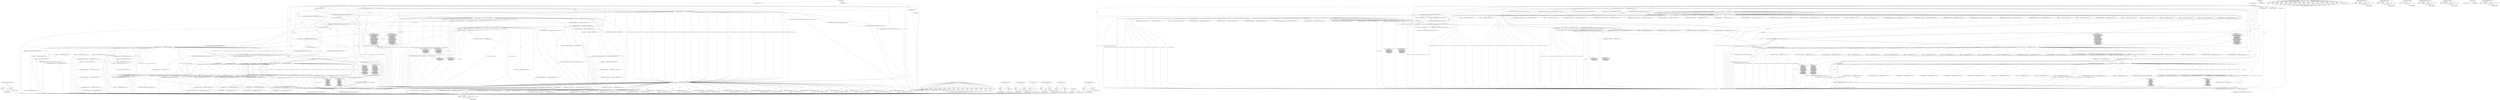 digraph "WKBundlePageSetPolicyClient" {
vulnerable_201 [label=<(METHOD,WKBundlePageSetResourceLoadClient)>];
vulnerable_202 [label=<(PARAM,p1)>];
vulnerable_203 [label=<(PARAM,p2)>];
vulnerable_204 [label=<(BLOCK,&lt;empty&gt;,&lt;empty&gt;)>];
vulnerable_205 [label=<(METHOD_RETURN,ANY)>];
vulnerable_6 [label=<(METHOD,&lt;global&gt;)<SUB>1</SUB>>];
vulnerable_7 [label=<(BLOCK,&lt;empty&gt;,&lt;empty&gt;)<SUB>1</SUB>>];
vulnerable_8 [label=<(METHOD,InjectedBundlePage)<SUB>1</SUB>>];
vulnerable_9 [label=<(PARAM,WKBundlePageRef page)<SUB>1</SUB>>];
vulnerable_10 [label=<(BLOCK,{
    WKBundlePageLoaderClient loaderClient = {...,{
    WKBundlePageLoaderClient loaderClient = {...)<SUB>4</SUB>>];
vulnerable_11 [label="<(LOCAL,WKBundlePageLoaderClient loaderClient: WKBundlePageLoaderClient)<SUB>5</SUB>>"];
vulnerable_12 [label=<(&lt;operator&gt;.assignment,loaderClient = {
        kWKBundlePageLoaderCli...)<SUB>5</SUB>>];
vulnerable_13 [label=<(IDENTIFIER,loaderClient,loaderClient = {
        kWKBundlePageLoaderCli...)<SUB>5</SUB>>];
vulnerable_14 [label=<(&lt;operator&gt;.arrayInitializer,{
        kWKBundlePageLoaderClientCurrentVersi...)<SUB>5</SUB>>];
vulnerable_15 [label=<(IDENTIFIER,kWKBundlePageLoaderClientCurrentVersion,{
        kWKBundlePageLoaderClientCurrentVersi...)<SUB>6</SUB>>];
vulnerable_16 [label=<(LITERAL,this,{
        kWKBundlePageLoaderClientCurrentVersi...)<SUB>7</SUB>>];
vulnerable_17 [label=<(IDENTIFIER,didStartProvisionalLoadForFrame,{
        kWKBundlePageLoaderClientCurrentVersi...)<SUB>8</SUB>>];
vulnerable_18 [label=<(IDENTIFIER,didReceiveServerRedirectForProvisionalLoadForFrame,{
        kWKBundlePageLoaderClientCurrentVersi...)<SUB>9</SUB>>];
vulnerable_19 [label=<(IDENTIFIER,didFailProvisionalLoadWithErrorForFrame,{
        kWKBundlePageLoaderClientCurrentVersi...)<SUB>10</SUB>>];
vulnerable_20 [label=<(IDENTIFIER,didCommitLoadForFrame,{
        kWKBundlePageLoaderClientCurrentVersi...)<SUB>11</SUB>>];
vulnerable_21 [label=<(IDENTIFIER,didFinishDocumentLoadForFrame,{
        kWKBundlePageLoaderClientCurrentVersi...)<SUB>12</SUB>>];
vulnerable_22 [label=<(IDENTIFIER,didFinishLoadForFrame,{
        kWKBundlePageLoaderClientCurrentVersi...)<SUB>13</SUB>>];
vulnerable_23 [label=<(IDENTIFIER,didFailLoadWithErrorForFrame,{
        kWKBundlePageLoaderClientCurrentVersi...)<SUB>14</SUB>>];
vulnerable_24 [label=<(IDENTIFIER,didSameDocumentNavigationForFrame,{
        kWKBundlePageLoaderClientCurrentVersi...)<SUB>15</SUB>>];
vulnerable_25 [label=<(IDENTIFIER,didReceiveTitleForFrame,{
        kWKBundlePageLoaderClientCurrentVersi...)<SUB>16</SUB>>];
vulnerable_26 [label=<(LITERAL,0,{
        kWKBundlePageLoaderClientCurrentVersi...)<SUB>17</SUB>>];
vulnerable_27 [label=<(LITERAL,0,{
        kWKBundlePageLoaderClientCurrentVersi...)<SUB>18</SUB>>];
vulnerable_28 [label=<(LITERAL,0,{
        kWKBundlePageLoaderClientCurrentVersi...)<SUB>19</SUB>>];
vulnerable_29 [label=<(IDENTIFIER,didDisplayInsecureContentForFrame,{
        kWKBundlePageLoaderClientCurrentVersi...)<SUB>20</SUB>>];
vulnerable_30 [label=<(IDENTIFIER,didRunInsecureContentForFrame,{
        kWKBundlePageLoaderClientCurrentVersi...)<SUB>21</SUB>>];
vulnerable_31 [label=<(IDENTIFIER,didClearWindowForFrame,{
        kWKBundlePageLoaderClientCurrentVersi...)<SUB>22</SUB>>];
vulnerable_32 [label=<(IDENTIFIER,didCancelClientRedirectForFrame,{
        kWKBundlePageLoaderClientCurrentVersi...)<SUB>23</SUB>>];
vulnerable_33 [label=<(IDENTIFIER,willPerformClientRedirectForFrame,{
        kWKBundlePageLoaderClientCurrentVersi...)<SUB>24</SUB>>];
vulnerable_34 [label=<(IDENTIFIER,didHandleOnloadEventsForFrame,{
        kWKBundlePageLoaderClientCurrentVersi...)<SUB>25</SUB>>];
vulnerable_35 [label=<(LITERAL,0,{
        kWKBundlePageLoaderClientCurrentVersi...)<SUB>26</SUB>>];
vulnerable_36 [label=<(LITERAL,0,{
        kWKBundlePageLoaderClientCurrentVersi...)<SUB>27</SUB>>];
vulnerable_37 [label=<(IDENTIFIER,didDetectXSSForFrame,{
        kWKBundlePageLoaderClientCurrentVersi...)<SUB>28</SUB>>];
vulnerable_38 [label=<(LITERAL,0,{
        kWKBundlePageLoaderClientCurrentVersi...)<SUB>29</SUB>>];
vulnerable_39 [label=<(LITERAL,0,{
        kWKBundlePageLoaderClientCurrentVersi...)<SUB>30</SUB>>];
vulnerable_40 [label=<(LITERAL,0,{
        kWKBundlePageLoaderClientCurrentVersi...)<SUB>31</SUB>>];
vulnerable_41 [label=<(LITERAL,0,{
        kWKBundlePageLoaderClientCurrentVersi...)<SUB>32</SUB>>];
vulnerable_42 [label=<(LITERAL,0,{
        kWKBundlePageLoaderClientCurrentVersi...)<SUB>33</SUB>>];
vulnerable_43 [label=<(IDENTIFIER,didFinishProgress,{
        kWKBundlePageLoaderClientCurrentVersi...)<SUB>34</SUB>>];
vulnerable_44 [label=<(LITERAL,0,{
        kWKBundlePageLoaderClientCurrentVersi...)<SUB>35</SUB>>];
vulnerable_45 [label=<(LITERAL,0,{
        kWKBundlePageLoaderClientCurrentVersi...)<SUB>36</SUB>>];
vulnerable_46 [label=<(WKBundlePageSetPageLoaderClient,WKBundlePageSetPageLoaderClient(m_page, &amp;loader...)<SUB>38</SUB>>];
vulnerable_47 [label=<(IDENTIFIER,m_page,WKBundlePageSetPageLoaderClient(m_page, &amp;loader...)<SUB>38</SUB>>];
vulnerable_48 [label=<(&lt;operator&gt;.addressOf,&amp;loaderClient)<SUB>38</SUB>>];
vulnerable_49 [label=<(IDENTIFIER,loaderClient,WKBundlePageSetPageLoaderClient(m_page, &amp;loader...)<SUB>38</SUB>>];
vulnerable_50 [label="<(LOCAL,WKBundlePageResourceLoadClient resourceLoadClient: WKBundlePageResourceLoadClient)<SUB>40</SUB>>"];
vulnerable_51 [label=<(&lt;operator&gt;.assignment,resourceLoadClient = {
        kWKBundlePageRes...)<SUB>40</SUB>>];
vulnerable_52 [label=<(IDENTIFIER,resourceLoadClient,resourceLoadClient = {
        kWKBundlePageRes...)<SUB>40</SUB>>];
vulnerable_53 [label=<(&lt;operator&gt;.arrayInitializer,{
        kWKBundlePageResourceLoadClientCurren...)<SUB>40</SUB>>];
vulnerable_54 [label=<(IDENTIFIER,kWKBundlePageResourceLoadClientCurrentVersion,{
        kWKBundlePageResourceLoadClientCurren...)<SUB>41</SUB>>];
vulnerable_55 [label=<(LITERAL,this,{
        kWKBundlePageResourceLoadClientCurren...)<SUB>42</SUB>>];
vulnerable_56 [label=<(IDENTIFIER,didInitiateLoadForResource,{
        kWKBundlePageResourceLoadClientCurren...)<SUB>43</SUB>>];
vulnerable_57 [label=<(IDENTIFIER,willSendRequestForFrame,{
        kWKBundlePageResourceLoadClientCurren...)<SUB>44</SUB>>];
vulnerable_58 [label=<(IDENTIFIER,didReceiveResponseForResource,{
        kWKBundlePageResourceLoadClientCurren...)<SUB>45</SUB>>];
vulnerable_59 [label=<(IDENTIFIER,didReceiveContentLengthForResource,{
        kWKBundlePageResourceLoadClientCurren...)<SUB>46</SUB>>];
vulnerable_60 [label=<(IDENTIFIER,didFinishLoadForResource,{
        kWKBundlePageResourceLoadClientCurren...)<SUB>47</SUB>>];
vulnerable_61 [label=<(IDENTIFIER,didFailLoadForResource,{
        kWKBundlePageResourceLoadClientCurren...)<SUB>48</SUB>>];
vulnerable_62 [label=<(IDENTIFIER,shouldCacheResponse,{
        kWKBundlePageResourceLoadClientCurren...)<SUB>49</SUB>>];
vulnerable_63 [label=<(LITERAL,0,{
        kWKBundlePageResourceLoadClientCurren...)<SUB>50</SUB>>];
vulnerable_64 [label=<(WKBundlePageSetResourceLoadClient,WKBundlePageSetResourceLoadClient(m_page, &amp;reso...)<SUB>52</SUB>>];
vulnerable_65 [label=<(IDENTIFIER,m_page,WKBundlePageSetResourceLoadClient(m_page, &amp;reso...)<SUB>52</SUB>>];
vulnerable_66 [label=<(&lt;operator&gt;.addressOf,&amp;resourceLoadClient)<SUB>52</SUB>>];
vulnerable_67 [label=<(IDENTIFIER,resourceLoadClient,WKBundlePageSetResourceLoadClient(m_page, &amp;reso...)<SUB>52</SUB>>];
vulnerable_68 [label="<(LOCAL,WKBundlePagePolicyClient policyClient: WKBundlePagePolicyClient)<SUB>54</SUB>>"];
vulnerable_69 [label=<(&lt;operator&gt;.assignment,policyClient = {
        kWKBundlePagePolicyCli...)<SUB>54</SUB>>];
vulnerable_70 [label=<(IDENTIFIER,policyClient,policyClient = {
        kWKBundlePagePolicyCli...)<SUB>54</SUB>>];
vulnerable_71 [label=<(&lt;operator&gt;.arrayInitializer,{
        kWKBundlePagePolicyClientCurrentVersi...)<SUB>54</SUB>>];
vulnerable_72 [label=<(IDENTIFIER,kWKBundlePagePolicyClientCurrentVersion,{
        kWKBundlePagePolicyClientCurrentVersi...)<SUB>55</SUB>>];
vulnerable_73 [label=<(LITERAL,this,{
        kWKBundlePagePolicyClientCurrentVersi...)<SUB>56</SUB>>];
vulnerable_74 [label=<(IDENTIFIER,decidePolicyForNavigationAction,{
        kWKBundlePagePolicyClientCurrentVersi...)<SUB>57</SUB>>];
vulnerable_75 [label=<(IDENTIFIER,decidePolicyForNewWindowAction,{
        kWKBundlePagePolicyClientCurrentVersi...)<SUB>58</SUB>>];
vulnerable_76 [label=<(IDENTIFIER,decidePolicyForResponse,{
        kWKBundlePagePolicyClientCurrentVersi...)<SUB>59</SUB>>];
vulnerable_77 [label=<(IDENTIFIER,unableToImplementPolicy,{
        kWKBundlePagePolicyClientCurrentVersi...)<SUB>60</SUB>>];
vulnerable_78 [label=<(WKBundlePageSetPolicyClient,WKBundlePageSetPolicyClient(m_page, &amp;policyClient))<SUB>62</SUB>>];
vulnerable_79 [label=<(IDENTIFIER,m_page,WKBundlePageSetPolicyClient(m_page, &amp;policyClient))<SUB>62</SUB>>];
vulnerable_80 [label=<(&lt;operator&gt;.addressOf,&amp;policyClient)<SUB>62</SUB>>];
vulnerable_81 [label=<(IDENTIFIER,policyClient,WKBundlePageSetPolicyClient(m_page, &amp;policyClient))<SUB>62</SUB>>];
vulnerable_82 [label="<(LOCAL,WKBundlePageUIClient uiClient: WKBundlePageUIClient)<SUB>64</SUB>>"];
vulnerable_83 [label=<(&lt;operator&gt;.assignment,uiClient = {
        kWKBundlePageUIClientCurre...)<SUB>64</SUB>>];
vulnerable_84 [label=<(IDENTIFIER,uiClient,uiClient = {
        kWKBundlePageUIClientCurre...)<SUB>64</SUB>>];
vulnerable_85 [label=<(&lt;operator&gt;.arrayInitializer,{
        kWKBundlePageUIClientCurrentVersion,
...)<SUB>64</SUB>>];
vulnerable_86 [label=<(IDENTIFIER,kWKBundlePageUIClientCurrentVersion,{
        kWKBundlePageUIClientCurrentVersion,
...)<SUB>65</SUB>>];
vulnerable_87 [label=<(LITERAL,this,{
        kWKBundlePageUIClientCurrentVersion,
...)<SUB>66</SUB>>];
vulnerable_88 [label=<(IDENTIFIER,willAddMessageToConsole,{
        kWKBundlePageUIClientCurrentVersion,
...)<SUB>67</SUB>>];
vulnerable_89 [label=<(IDENTIFIER,willSetStatusbarText,{
        kWKBundlePageUIClientCurrentVersion,
...)<SUB>68</SUB>>];
vulnerable_90 [label=<(IDENTIFIER,willRunJavaScriptAlert,{
        kWKBundlePageUIClientCurrentVersion,
...)<SUB>69</SUB>>];
vulnerable_91 [label=<(IDENTIFIER,willRunJavaScriptConfirm,{
        kWKBundlePageUIClientCurrentVersion,
...)<SUB>70</SUB>>];
vulnerable_92 [label=<(IDENTIFIER,willRunJavaScriptPrompt,{
        kWKBundlePageUIClientCurrentVersion,
...)<SUB>71</SUB>>];
vulnerable_93 [label=<(LITERAL,0,{
        kWKBundlePageUIClientCurrentVersion,
...)<SUB>72</SUB>>];
vulnerable_94 [label=<(LITERAL,0,{
        kWKBundlePageUIClientCurrentVersion,
...)<SUB>73</SUB>>];
vulnerable_95 [label=<(LITERAL,0,{
        kWKBundlePageUIClientCurrentVersion,
...)<SUB>74</SUB>>];
vulnerable_96 [label=<(LITERAL,0,{
        kWKBundlePageUIClientCurrentVersion,
...)<SUB>75</SUB>>];
vulnerable_97 [label=<(LITERAL,0,{
        kWKBundlePageUIClientCurrentVersion,
...)<SUB>76</SUB>>];
vulnerable_98 [label=<(LITERAL,0,{
        kWKBundlePageUIClientCurrentVersion,
...)<SUB>77</SUB>>];
vulnerable_99 [label=<(LITERAL,0,{
        kWKBundlePageUIClientCurrentVersion,
...)<SUB>78</SUB>>];
vulnerable_100 [label=<(LITERAL,0,{
        kWKBundlePageUIClientCurrentVersion,
...)<SUB>79</SUB>>];
vulnerable_101 [label=<(LITERAL,0,{
        kWKBundlePageUIClientCurrentVersion,
...)<SUB>80</SUB>>];
vulnerable_102 [label=<(IDENTIFIER,didReachApplicationCacheOriginQuota,{
        kWKBundlePageUIClientCurrentVersion,
...)<SUB>81</SUB>>];
vulnerable_103 [label=<(IDENTIFIER,didExceedDatabaseQuota,{
        kWKBundlePageUIClientCurrentVersion,
...)<SUB>82</SUB>>];
vulnerable_104 [label=<(LITERAL,0,{
        kWKBundlePageUIClientCurrentVersion,
...)<SUB>83</SUB>>];
vulnerable_105 [label=<(LITERAL,0,{
        kWKBundlePageUIClientCurrentVersion,
...)<SUB>84</SUB>>];
vulnerable_106 [label=<(LITERAL,0,{
        kWKBundlePageUIClientCurrentVersion,
...)<SUB>85</SUB>>];
vulnerable_107 [label=<(WKBundlePageSetUIClient,WKBundlePageSetUIClient(m_page, &amp;uiClient))<SUB>87</SUB>>];
vulnerable_108 [label=<(IDENTIFIER,m_page,WKBundlePageSetUIClient(m_page, &amp;uiClient))<SUB>87</SUB>>];
vulnerable_109 [label=<(&lt;operator&gt;.addressOf,&amp;uiClient)<SUB>87</SUB>>];
vulnerable_110 [label=<(IDENTIFIER,uiClient,WKBundlePageSetUIClient(m_page, &amp;uiClient))<SUB>87</SUB>>];
vulnerable_111 [label="<(LOCAL,WKBundlePageEditorClient editorClient: WKBundlePageEditorClient)<SUB>89</SUB>>"];
vulnerable_112 [label=<(&lt;operator&gt;.assignment,editorClient = {
        kWKBundlePageEditorCli...)<SUB>89</SUB>>];
vulnerable_113 [label=<(IDENTIFIER,editorClient,editorClient = {
        kWKBundlePageEditorCli...)<SUB>89</SUB>>];
vulnerable_114 [label=<(&lt;operator&gt;.arrayInitializer,{
        kWKBundlePageEditorClientCurrentVersi...)<SUB>89</SUB>>];
vulnerable_115 [label=<(IDENTIFIER,kWKBundlePageEditorClientCurrentVersion,{
        kWKBundlePageEditorClientCurrentVersi...)<SUB>90</SUB>>];
vulnerable_116 [label=<(LITERAL,this,{
        kWKBundlePageEditorClientCurrentVersi...)<SUB>91</SUB>>];
vulnerable_117 [label=<(IDENTIFIER,shouldBeginEditing,{
        kWKBundlePageEditorClientCurrentVersi...)<SUB>92</SUB>>];
vulnerable_118 [label=<(IDENTIFIER,shouldEndEditing,{
        kWKBundlePageEditorClientCurrentVersi...)<SUB>93</SUB>>];
vulnerable_119 [label=<(IDENTIFIER,shouldInsertNode,{
        kWKBundlePageEditorClientCurrentVersi...)<SUB>94</SUB>>];
vulnerable_120 [label=<(IDENTIFIER,shouldInsertText,{
        kWKBundlePageEditorClientCurrentVersi...)<SUB>95</SUB>>];
vulnerable_121 [label=<(IDENTIFIER,shouldDeleteRange,{
        kWKBundlePageEditorClientCurrentVersi...)<SUB>96</SUB>>];
vulnerable_122 [label=<(IDENTIFIER,shouldChangeSelectedRange,{
        kWKBundlePageEditorClientCurrentVersi...)<SUB>97</SUB>>];
vulnerable_123 [label=<(IDENTIFIER,shouldApplyStyle,{
        kWKBundlePageEditorClientCurrentVersi...)<SUB>98</SUB>>];
vulnerable_124 [label=<(IDENTIFIER,didBeginEditing,{
        kWKBundlePageEditorClientCurrentVersi...)<SUB>99</SUB>>];
vulnerable_125 [label=<(IDENTIFIER,didEndEditing,{
        kWKBundlePageEditorClientCurrentVersi...)<SUB>100</SUB>>];
vulnerable_126 [label=<(IDENTIFIER,didChange,{
        kWKBundlePageEditorClientCurrentVersi...)<SUB>101</SUB>>];
vulnerable_127 [label=<(IDENTIFIER,didChangeSelection,{
        kWKBundlePageEditorClientCurrentVersi...)<SUB>102</SUB>>];
vulnerable_128 [label=<(LITERAL,0,{
        kWKBundlePageEditorClientCurrentVersi...)<SUB>103</SUB>>];
vulnerable_129 [label=<(LITERAL,0,{
        kWKBundlePageEditorClientCurrentVersi...)<SUB>104</SUB>>];
vulnerable_130 [label=<(LITERAL,0,{
        kWKBundlePageEditorClientCurrentVersi...)<SUB>105</SUB>>];
vulnerable_131 [label=<(WKBundlePageSetEditorClient,WKBundlePageSetEditorClient(m_page, &amp;editorClient))<SUB>107</SUB>>];
vulnerable_132 [label=<(IDENTIFIER,m_page,WKBundlePageSetEditorClient(m_page, &amp;editorClient))<SUB>107</SUB>>];
vulnerable_133 [label=<(&lt;operator&gt;.addressOf,&amp;editorClient)<SUB>107</SUB>>];
vulnerable_134 [label=<(IDENTIFIER,editorClient,WKBundlePageSetEditorClient(m_page, &amp;editorClient))<SUB>107</SUB>>];
vulnerable_135 [label=<(MODIFIER,CONSTRUCTOR)>];
vulnerable_136 [label=<(MODIFIER,PUBLIC)>];
vulnerable_137 [label=<(METHOD_RETURN,InjectedBundlePage.InjectedBundlePage)<SUB>1</SUB>>];
vulnerable_139 [label=<(METHOD_RETURN,ANY)<SUB>1</SUB>>];
vulnerable_173 [label=<(METHOD,&lt;operator&gt;.arrayInitializer)>];
vulnerable_174 [label=<(PARAM,p1)>];
vulnerable_175 [label=<(PARAM,p2)>];
vulnerable_176 [label=<(PARAM,p3)>];
vulnerable_177 [label=<(PARAM,p4)>];
vulnerable_178 [label=<(PARAM,p5)>];
vulnerable_179 [label=<(PARAM,p6)>];
vulnerable_180 [label=<(PARAM,p7)>];
vulnerable_181 [label=<(PARAM,p8)>];
vulnerable_182 [label=<(PARAM,p9)>];
vulnerable_183 [label=<(PARAM,p10)>];
vulnerable_184 [label=<(PARAM,p11)>];
vulnerable_185 [label=<(PARAM,p12)>];
vulnerable_186 [label=<(PARAM,p13)>];
vulnerable_187 [label=<(PARAM,p14)>];
vulnerable_188 [label=<(PARAM,p15)>];
vulnerable_189 [label=<(PARAM,p16)>];
vulnerable_190 [label=<(BLOCK,&lt;empty&gt;,&lt;empty&gt;)>];
vulnerable_191 [label=<(METHOD_RETURN,ANY)>];
vulnerable_216 [label=<(METHOD,WKBundlePageSetEditorClient)>];
vulnerable_217 [label=<(PARAM,p1)>];
vulnerable_218 [label=<(PARAM,p2)>];
vulnerable_219 [label=<(BLOCK,&lt;empty&gt;,&lt;empty&gt;)>];
vulnerable_220 [label=<(METHOD_RETURN,ANY)>];
vulnerable_211 [label=<(METHOD,WKBundlePageSetUIClient)>];
vulnerable_212 [label=<(PARAM,p1)>];
vulnerable_213 [label=<(PARAM,p2)>];
vulnerable_214 [label=<(BLOCK,&lt;empty&gt;,&lt;empty&gt;)>];
vulnerable_215 [label=<(METHOD_RETURN,ANY)>];
vulnerable_197 [label=<(METHOD,&lt;operator&gt;.addressOf)>];
vulnerable_198 [label=<(PARAM,p1)>];
vulnerable_199 [label=<(BLOCK,&lt;empty&gt;,&lt;empty&gt;)>];
vulnerable_200 [label=<(METHOD_RETURN,ANY)>];
vulnerable_192 [label=<(METHOD,WKBundlePageSetPageLoaderClient)>];
vulnerable_193 [label=<(PARAM,p1)>];
vulnerable_194 [label=<(PARAM,p2)>];
vulnerable_195 [label=<(BLOCK,&lt;empty&gt;,&lt;empty&gt;)>];
vulnerable_196 [label=<(METHOD_RETURN,ANY)>];
vulnerable_168 [label=<(METHOD,&lt;operator&gt;.assignment)>];
vulnerable_169 [label=<(PARAM,p1)>];
vulnerable_170 [label=<(PARAM,p2)>];
vulnerable_171 [label=<(BLOCK,&lt;empty&gt;,&lt;empty&gt;)>];
vulnerable_172 [label=<(METHOD_RETURN,ANY)>];
vulnerable_162 [label=<(METHOD,&lt;global&gt;)<SUB>1</SUB>>];
vulnerable_163 [label=<(BLOCK,&lt;empty&gt;,&lt;empty&gt;)>];
vulnerable_164 [label=<(METHOD_RETURN,ANY)>];
vulnerable_206 [label=<(METHOD,WKBundlePageSetPolicyClient)>];
vulnerable_207 [label=<(PARAM,p1)>];
vulnerable_208 [label=<(PARAM,p2)>];
vulnerable_209 [label=<(BLOCK,&lt;empty&gt;,&lt;empty&gt;)>];
vulnerable_210 [label=<(METHOD_RETURN,ANY)>];
fixed_203 [label=<(METHOD,WKBundlePageSetResourceLoadClient)>];
fixed_204 [label=<(PARAM,p1)>];
fixed_205 [label=<(PARAM,p2)>];
fixed_206 [label=<(BLOCK,&lt;empty&gt;,&lt;empty&gt;)>];
fixed_207 [label=<(METHOD_RETURN,ANY)>];
fixed_6 [label=<(METHOD,&lt;global&gt;)<SUB>1</SUB>>];
fixed_7 [label=<(BLOCK,&lt;empty&gt;,&lt;empty&gt;)<SUB>1</SUB>>];
fixed_8 [label=<(METHOD,InjectedBundlePage)<SUB>1</SUB>>];
fixed_9 [label=<(PARAM,WKBundlePageRef page)<SUB>1</SUB>>];
fixed_10 [label=<(BLOCK,{
    WKBundlePageLoaderClient loaderClient = {...,{
    WKBundlePageLoaderClient loaderClient = {...)<SUB>4</SUB>>];
fixed_11 [label="<(LOCAL,WKBundlePageLoaderClient loaderClient: WKBundlePageLoaderClient)<SUB>5</SUB>>"];
fixed_12 [label=<(&lt;operator&gt;.assignment,loaderClient = {
        kWKBundlePageLoaderCli...)<SUB>5</SUB>>];
fixed_13 [label=<(IDENTIFIER,loaderClient,loaderClient = {
        kWKBundlePageLoaderCli...)<SUB>5</SUB>>];
fixed_14 [label=<(&lt;operator&gt;.arrayInitializer,{
        kWKBundlePageLoaderClientCurrentVersi...)<SUB>5</SUB>>];
fixed_15 [label=<(IDENTIFIER,kWKBundlePageLoaderClientCurrentVersion,{
        kWKBundlePageLoaderClientCurrentVersi...)<SUB>6</SUB>>];
fixed_16 [label=<(LITERAL,this,{
        kWKBundlePageLoaderClientCurrentVersi...)<SUB>7</SUB>>];
fixed_17 [label=<(IDENTIFIER,didStartProvisionalLoadForFrame,{
        kWKBundlePageLoaderClientCurrentVersi...)<SUB>8</SUB>>];
fixed_18 [label=<(IDENTIFIER,didReceiveServerRedirectForProvisionalLoadForFrame,{
        kWKBundlePageLoaderClientCurrentVersi...)<SUB>9</SUB>>];
fixed_19 [label=<(IDENTIFIER,didFailProvisionalLoadWithErrorForFrame,{
        kWKBundlePageLoaderClientCurrentVersi...)<SUB>10</SUB>>];
fixed_20 [label=<(IDENTIFIER,didCommitLoadForFrame,{
        kWKBundlePageLoaderClientCurrentVersi...)<SUB>11</SUB>>];
fixed_21 [label=<(IDENTIFIER,didFinishDocumentLoadForFrame,{
        kWKBundlePageLoaderClientCurrentVersi...)<SUB>12</SUB>>];
fixed_22 [label=<(IDENTIFIER,didFinishLoadForFrame,{
        kWKBundlePageLoaderClientCurrentVersi...)<SUB>13</SUB>>];
fixed_23 [label=<(IDENTIFIER,didFailLoadWithErrorForFrame,{
        kWKBundlePageLoaderClientCurrentVersi...)<SUB>14</SUB>>];
fixed_24 [label=<(IDENTIFIER,didSameDocumentNavigationForFrame,{
        kWKBundlePageLoaderClientCurrentVersi...)<SUB>15</SUB>>];
fixed_25 [label=<(IDENTIFIER,didReceiveTitleForFrame,{
        kWKBundlePageLoaderClientCurrentVersi...)<SUB>16</SUB>>];
fixed_26 [label=<(LITERAL,0,{
        kWKBundlePageLoaderClientCurrentVersi...)<SUB>17</SUB>>];
fixed_27 [label=<(LITERAL,0,{
        kWKBundlePageLoaderClientCurrentVersi...)<SUB>18</SUB>>];
fixed_28 [label=<(LITERAL,0,{
        kWKBundlePageLoaderClientCurrentVersi...)<SUB>19</SUB>>];
fixed_29 [label=<(IDENTIFIER,didDisplayInsecureContentForFrame,{
        kWKBundlePageLoaderClientCurrentVersi...)<SUB>20</SUB>>];
fixed_30 [label=<(IDENTIFIER,didRunInsecureContentForFrame,{
        kWKBundlePageLoaderClientCurrentVersi...)<SUB>21</SUB>>];
fixed_31 [label=<(IDENTIFIER,didClearWindowForFrame,{
        kWKBundlePageLoaderClientCurrentVersi...)<SUB>22</SUB>>];
fixed_32 [label=<(IDENTIFIER,didCancelClientRedirectForFrame,{
        kWKBundlePageLoaderClientCurrentVersi...)<SUB>23</SUB>>];
fixed_33 [label=<(IDENTIFIER,willPerformClientRedirectForFrame,{
        kWKBundlePageLoaderClientCurrentVersi...)<SUB>24</SUB>>];
fixed_34 [label=<(IDENTIFIER,didHandleOnloadEventsForFrame,{
        kWKBundlePageLoaderClientCurrentVersi...)<SUB>25</SUB>>];
fixed_35 [label=<(LITERAL,0,{
        kWKBundlePageLoaderClientCurrentVersi...)<SUB>26</SUB>>];
fixed_36 [label=<(LITERAL,0,{
        kWKBundlePageLoaderClientCurrentVersi...)<SUB>27</SUB>>];
fixed_37 [label=<(IDENTIFIER,didDetectXSSForFrame,{
        kWKBundlePageLoaderClientCurrentVersi...)<SUB>28</SUB>>];
fixed_38 [label=<(LITERAL,0,{
        kWKBundlePageLoaderClientCurrentVersi...)<SUB>29</SUB>>];
fixed_39 [label=<(LITERAL,0,{
        kWKBundlePageLoaderClientCurrentVersi...)<SUB>30</SUB>>];
fixed_40 [label=<(LITERAL,0,{
        kWKBundlePageLoaderClientCurrentVersi...)<SUB>31</SUB>>];
fixed_41 [label=<(LITERAL,0,{
        kWKBundlePageLoaderClientCurrentVersi...)<SUB>32</SUB>>];
fixed_42 [label=<(LITERAL,0,{
        kWKBundlePageLoaderClientCurrentVersi...)<SUB>33</SUB>>];
fixed_43 [label=<(IDENTIFIER,didFinishProgress,{
        kWKBundlePageLoaderClientCurrentVersi...)<SUB>34</SUB>>];
fixed_44 [label=<(LITERAL,0,{
        kWKBundlePageLoaderClientCurrentVersi...)<SUB>35</SUB>>];
fixed_45 [label=<(LITERAL,0,{
        kWKBundlePageLoaderClientCurrentVersi...)<SUB>36</SUB>>];
fixed_46 [label=<(LITERAL,0,{
        kWKBundlePageLoaderClientCurrentVersi...)<SUB>37</SUB>>];
fixed_47 [label=<(LITERAL,0,{
        kWKBundlePageLoaderClientCurrentVersi...)<SUB>38</SUB>>];
fixed_48 [label=<(WKBundlePageSetPageLoaderClient,WKBundlePageSetPageLoaderClient(m_page, &amp;loader...)<SUB>40</SUB>>];
fixed_49 [label=<(IDENTIFIER,m_page,WKBundlePageSetPageLoaderClient(m_page, &amp;loader...)<SUB>40</SUB>>];
fixed_50 [label=<(&lt;operator&gt;.addressOf,&amp;loaderClient)<SUB>40</SUB>>];
fixed_51 [label=<(IDENTIFIER,loaderClient,WKBundlePageSetPageLoaderClient(m_page, &amp;loader...)<SUB>40</SUB>>];
fixed_52 [label="<(LOCAL,WKBundlePageResourceLoadClient resourceLoadClient: WKBundlePageResourceLoadClient)<SUB>42</SUB>>"];
fixed_53 [label=<(&lt;operator&gt;.assignment,resourceLoadClient = {
        kWKBundlePageRes...)<SUB>42</SUB>>];
fixed_54 [label=<(IDENTIFIER,resourceLoadClient,resourceLoadClient = {
        kWKBundlePageRes...)<SUB>42</SUB>>];
fixed_55 [label=<(&lt;operator&gt;.arrayInitializer,{
        kWKBundlePageResourceLoadClientCurren...)<SUB>42</SUB>>];
fixed_56 [label=<(IDENTIFIER,kWKBundlePageResourceLoadClientCurrentVersion,{
        kWKBundlePageResourceLoadClientCurren...)<SUB>43</SUB>>];
fixed_57 [label=<(LITERAL,this,{
        kWKBundlePageResourceLoadClientCurren...)<SUB>44</SUB>>];
fixed_58 [label=<(IDENTIFIER,didInitiateLoadForResource,{
        kWKBundlePageResourceLoadClientCurren...)<SUB>45</SUB>>];
fixed_59 [label=<(IDENTIFIER,willSendRequestForFrame,{
        kWKBundlePageResourceLoadClientCurren...)<SUB>46</SUB>>];
fixed_60 [label=<(IDENTIFIER,didReceiveResponseForResource,{
        kWKBundlePageResourceLoadClientCurren...)<SUB>47</SUB>>];
fixed_61 [label=<(IDENTIFIER,didReceiveContentLengthForResource,{
        kWKBundlePageResourceLoadClientCurren...)<SUB>48</SUB>>];
fixed_62 [label=<(IDENTIFIER,didFinishLoadForResource,{
        kWKBundlePageResourceLoadClientCurren...)<SUB>49</SUB>>];
fixed_63 [label=<(IDENTIFIER,didFailLoadForResource,{
        kWKBundlePageResourceLoadClientCurren...)<SUB>50</SUB>>];
fixed_64 [label=<(IDENTIFIER,shouldCacheResponse,{
        kWKBundlePageResourceLoadClientCurren...)<SUB>51</SUB>>];
fixed_65 [label=<(LITERAL,0,{
        kWKBundlePageResourceLoadClientCurren...)<SUB>52</SUB>>];
fixed_66 [label=<(WKBundlePageSetResourceLoadClient,WKBundlePageSetResourceLoadClient(m_page, &amp;reso...)<SUB>54</SUB>>];
fixed_67 [label=<(IDENTIFIER,m_page,WKBundlePageSetResourceLoadClient(m_page, &amp;reso...)<SUB>54</SUB>>];
fixed_68 [label=<(&lt;operator&gt;.addressOf,&amp;resourceLoadClient)<SUB>54</SUB>>];
fixed_69 [label=<(IDENTIFIER,resourceLoadClient,WKBundlePageSetResourceLoadClient(m_page, &amp;reso...)<SUB>54</SUB>>];
fixed_70 [label="<(LOCAL,WKBundlePagePolicyClient policyClient: WKBundlePagePolicyClient)<SUB>56</SUB>>"];
fixed_71 [label=<(&lt;operator&gt;.assignment,policyClient = {
        kWKBundlePagePolicyCli...)<SUB>56</SUB>>];
fixed_72 [label=<(IDENTIFIER,policyClient,policyClient = {
        kWKBundlePagePolicyCli...)<SUB>56</SUB>>];
fixed_73 [label=<(&lt;operator&gt;.arrayInitializer,{
        kWKBundlePagePolicyClientCurrentVersi...)<SUB>56</SUB>>];
fixed_74 [label=<(IDENTIFIER,kWKBundlePagePolicyClientCurrentVersion,{
        kWKBundlePagePolicyClientCurrentVersi...)<SUB>57</SUB>>];
fixed_75 [label=<(LITERAL,this,{
        kWKBundlePagePolicyClientCurrentVersi...)<SUB>58</SUB>>];
fixed_76 [label=<(IDENTIFIER,decidePolicyForNavigationAction,{
        kWKBundlePagePolicyClientCurrentVersi...)<SUB>59</SUB>>];
fixed_77 [label=<(IDENTIFIER,decidePolicyForNewWindowAction,{
        kWKBundlePagePolicyClientCurrentVersi...)<SUB>60</SUB>>];
fixed_78 [label=<(IDENTIFIER,decidePolicyForResponse,{
        kWKBundlePagePolicyClientCurrentVersi...)<SUB>61</SUB>>];
fixed_79 [label=<(IDENTIFIER,unableToImplementPolicy,{
        kWKBundlePagePolicyClientCurrentVersi...)<SUB>62</SUB>>];
fixed_80 [label=<(WKBundlePageSetPolicyClient,WKBundlePageSetPolicyClient(m_page, &amp;policyClient))<SUB>64</SUB>>];
fixed_81 [label=<(IDENTIFIER,m_page,WKBundlePageSetPolicyClient(m_page, &amp;policyClient))<SUB>64</SUB>>];
fixed_82 [label=<(&lt;operator&gt;.addressOf,&amp;policyClient)<SUB>64</SUB>>];
fixed_83 [label=<(IDENTIFIER,policyClient,WKBundlePageSetPolicyClient(m_page, &amp;policyClient))<SUB>64</SUB>>];
fixed_84 [label="<(LOCAL,WKBundlePageUIClient uiClient: WKBundlePageUIClient)<SUB>66</SUB>>"];
fixed_85 [label=<(&lt;operator&gt;.assignment,uiClient = {
        kWKBundlePageUIClientCurre...)<SUB>66</SUB>>];
fixed_86 [label=<(IDENTIFIER,uiClient,uiClient = {
        kWKBundlePageUIClientCurre...)<SUB>66</SUB>>];
fixed_87 [label=<(&lt;operator&gt;.arrayInitializer,{
        kWKBundlePageUIClientCurrentVersion,
...)<SUB>66</SUB>>];
fixed_88 [label=<(IDENTIFIER,kWKBundlePageUIClientCurrentVersion,{
        kWKBundlePageUIClientCurrentVersion,
...)<SUB>67</SUB>>];
fixed_89 [label=<(LITERAL,this,{
        kWKBundlePageUIClientCurrentVersion,
...)<SUB>68</SUB>>];
fixed_90 [label=<(IDENTIFIER,willAddMessageToConsole,{
        kWKBundlePageUIClientCurrentVersion,
...)<SUB>69</SUB>>];
fixed_91 [label=<(IDENTIFIER,willSetStatusbarText,{
        kWKBundlePageUIClientCurrentVersion,
...)<SUB>70</SUB>>];
fixed_92 [label=<(IDENTIFIER,willRunJavaScriptAlert,{
        kWKBundlePageUIClientCurrentVersion,
...)<SUB>71</SUB>>];
fixed_93 [label=<(IDENTIFIER,willRunJavaScriptConfirm,{
        kWKBundlePageUIClientCurrentVersion,
...)<SUB>72</SUB>>];
fixed_94 [label=<(IDENTIFIER,willRunJavaScriptPrompt,{
        kWKBundlePageUIClientCurrentVersion,
...)<SUB>73</SUB>>];
fixed_95 [label=<(LITERAL,0,{
        kWKBundlePageUIClientCurrentVersion,
...)<SUB>74</SUB>>];
fixed_96 [label=<(LITERAL,0,{
        kWKBundlePageUIClientCurrentVersion,
...)<SUB>75</SUB>>];
fixed_97 [label=<(LITERAL,0,{
        kWKBundlePageUIClientCurrentVersion,
...)<SUB>76</SUB>>];
fixed_98 [label=<(LITERAL,0,{
        kWKBundlePageUIClientCurrentVersion,
...)<SUB>77</SUB>>];
fixed_99 [label=<(LITERAL,0,{
        kWKBundlePageUIClientCurrentVersion,
...)<SUB>78</SUB>>];
fixed_100 [label=<(LITERAL,0,{
        kWKBundlePageUIClientCurrentVersion,
...)<SUB>79</SUB>>];
fixed_101 [label=<(LITERAL,0,{
        kWKBundlePageUIClientCurrentVersion,
...)<SUB>80</SUB>>];
fixed_102 [label=<(LITERAL,0,{
        kWKBundlePageUIClientCurrentVersion,
...)<SUB>81</SUB>>];
fixed_103 [label=<(LITERAL,0,{
        kWKBundlePageUIClientCurrentVersion,
...)<SUB>82</SUB>>];
fixed_104 [label=<(IDENTIFIER,didReachApplicationCacheOriginQuota,{
        kWKBundlePageUIClientCurrentVersion,
...)<SUB>83</SUB>>];
fixed_105 [label=<(IDENTIFIER,didExceedDatabaseQuota,{
        kWKBundlePageUIClientCurrentVersion,
...)<SUB>84</SUB>>];
fixed_106 [label=<(LITERAL,0,{
        kWKBundlePageUIClientCurrentVersion,
...)<SUB>85</SUB>>];
fixed_107 [label=<(LITERAL,0,{
        kWKBundlePageUIClientCurrentVersion,
...)<SUB>86</SUB>>];
fixed_108 [label=<(LITERAL,0,{
        kWKBundlePageUIClientCurrentVersion,
...)<SUB>87</SUB>>];
fixed_109 [label=<(WKBundlePageSetUIClient,WKBundlePageSetUIClient(m_page, &amp;uiClient))<SUB>89</SUB>>];
fixed_110 [label=<(IDENTIFIER,m_page,WKBundlePageSetUIClient(m_page, &amp;uiClient))<SUB>89</SUB>>];
fixed_111 [label=<(&lt;operator&gt;.addressOf,&amp;uiClient)<SUB>89</SUB>>];
fixed_112 [label=<(IDENTIFIER,uiClient,WKBundlePageSetUIClient(m_page, &amp;uiClient))<SUB>89</SUB>>];
fixed_113 [label="<(LOCAL,WKBundlePageEditorClient editorClient: WKBundlePageEditorClient)<SUB>91</SUB>>"];
fixed_114 [label=<(&lt;operator&gt;.assignment,editorClient = {
        kWKBundlePageEditorCli...)<SUB>91</SUB>>];
fixed_115 [label=<(IDENTIFIER,editorClient,editorClient = {
        kWKBundlePageEditorCli...)<SUB>91</SUB>>];
fixed_116 [label=<(&lt;operator&gt;.arrayInitializer,{
        kWKBundlePageEditorClientCurrentVersi...)<SUB>91</SUB>>];
fixed_117 [label=<(IDENTIFIER,kWKBundlePageEditorClientCurrentVersion,{
        kWKBundlePageEditorClientCurrentVersi...)<SUB>92</SUB>>];
fixed_118 [label=<(LITERAL,this,{
        kWKBundlePageEditorClientCurrentVersi...)<SUB>93</SUB>>];
fixed_119 [label=<(IDENTIFIER,shouldBeginEditing,{
        kWKBundlePageEditorClientCurrentVersi...)<SUB>94</SUB>>];
fixed_120 [label=<(IDENTIFIER,shouldEndEditing,{
        kWKBundlePageEditorClientCurrentVersi...)<SUB>95</SUB>>];
fixed_121 [label=<(IDENTIFIER,shouldInsertNode,{
        kWKBundlePageEditorClientCurrentVersi...)<SUB>96</SUB>>];
fixed_122 [label=<(IDENTIFIER,shouldInsertText,{
        kWKBundlePageEditorClientCurrentVersi...)<SUB>97</SUB>>];
fixed_123 [label=<(IDENTIFIER,shouldDeleteRange,{
        kWKBundlePageEditorClientCurrentVersi...)<SUB>98</SUB>>];
fixed_124 [label=<(IDENTIFIER,shouldChangeSelectedRange,{
        kWKBundlePageEditorClientCurrentVersi...)<SUB>99</SUB>>];
fixed_125 [label=<(IDENTIFIER,shouldApplyStyle,{
        kWKBundlePageEditorClientCurrentVersi...)<SUB>100</SUB>>];
fixed_126 [label=<(IDENTIFIER,didBeginEditing,{
        kWKBundlePageEditorClientCurrentVersi...)<SUB>101</SUB>>];
fixed_127 [label=<(IDENTIFIER,didEndEditing,{
        kWKBundlePageEditorClientCurrentVersi...)<SUB>102</SUB>>];
fixed_128 [label=<(IDENTIFIER,didChange,{
        kWKBundlePageEditorClientCurrentVersi...)<SUB>103</SUB>>];
fixed_129 [label=<(IDENTIFIER,didChangeSelection,{
        kWKBundlePageEditorClientCurrentVersi...)<SUB>104</SUB>>];
fixed_130 [label=<(LITERAL,0,{
        kWKBundlePageEditorClientCurrentVersi...)<SUB>105</SUB>>];
fixed_131 [label=<(LITERAL,0,{
        kWKBundlePageEditorClientCurrentVersi...)<SUB>106</SUB>>];
fixed_132 [label=<(LITERAL,0,{
        kWKBundlePageEditorClientCurrentVersi...)<SUB>107</SUB>>];
fixed_133 [label=<(WKBundlePageSetEditorClient,WKBundlePageSetEditorClient(m_page, &amp;editorClient))<SUB>109</SUB>>];
fixed_134 [label=<(IDENTIFIER,m_page,WKBundlePageSetEditorClient(m_page, &amp;editorClient))<SUB>109</SUB>>];
fixed_135 [label=<(&lt;operator&gt;.addressOf,&amp;editorClient)<SUB>109</SUB>>];
fixed_136 [label=<(IDENTIFIER,editorClient,WKBundlePageSetEditorClient(m_page, &amp;editorClient))<SUB>109</SUB>>];
fixed_137 [label=<(MODIFIER,CONSTRUCTOR)>];
fixed_138 [label=<(MODIFIER,PUBLIC)>];
fixed_139 [label=<(METHOD_RETURN,InjectedBundlePage.InjectedBundlePage)<SUB>1</SUB>>];
fixed_141 [label=<(METHOD_RETURN,ANY)<SUB>1</SUB>>];
fixed_175 [label=<(METHOD,&lt;operator&gt;.arrayInitializer)>];
fixed_176 [label=<(PARAM,p1)>];
fixed_177 [label=<(PARAM,p2)>];
fixed_178 [label=<(PARAM,p3)>];
fixed_179 [label=<(PARAM,p4)>];
fixed_180 [label=<(PARAM,p5)>];
fixed_181 [label=<(PARAM,p6)>];
fixed_182 [label=<(PARAM,p7)>];
fixed_183 [label=<(PARAM,p8)>];
fixed_184 [label=<(PARAM,p9)>];
fixed_185 [label=<(PARAM,p10)>];
fixed_186 [label=<(PARAM,p11)>];
fixed_187 [label=<(PARAM,p12)>];
fixed_188 [label=<(PARAM,p13)>];
fixed_189 [label=<(PARAM,p14)>];
fixed_190 [label=<(PARAM,p15)>];
fixed_191 [label=<(PARAM,p16)>];
fixed_192 [label=<(BLOCK,&lt;empty&gt;,&lt;empty&gt;)>];
fixed_193 [label=<(METHOD_RETURN,ANY)>];
fixed_218 [label=<(METHOD,WKBundlePageSetEditorClient)>];
fixed_219 [label=<(PARAM,p1)>];
fixed_220 [label=<(PARAM,p2)>];
fixed_221 [label=<(BLOCK,&lt;empty&gt;,&lt;empty&gt;)>];
fixed_222 [label=<(METHOD_RETURN,ANY)>];
fixed_213 [label=<(METHOD,WKBundlePageSetUIClient)>];
fixed_214 [label=<(PARAM,p1)>];
fixed_215 [label=<(PARAM,p2)>];
fixed_216 [label=<(BLOCK,&lt;empty&gt;,&lt;empty&gt;)>];
fixed_217 [label=<(METHOD_RETURN,ANY)>];
fixed_199 [label=<(METHOD,&lt;operator&gt;.addressOf)>];
fixed_200 [label=<(PARAM,p1)>];
fixed_201 [label=<(BLOCK,&lt;empty&gt;,&lt;empty&gt;)>];
fixed_202 [label=<(METHOD_RETURN,ANY)>];
fixed_194 [label=<(METHOD,WKBundlePageSetPageLoaderClient)>];
fixed_195 [label=<(PARAM,p1)>];
fixed_196 [label=<(PARAM,p2)>];
fixed_197 [label=<(BLOCK,&lt;empty&gt;,&lt;empty&gt;)>];
fixed_198 [label=<(METHOD_RETURN,ANY)>];
fixed_170 [label=<(METHOD,&lt;operator&gt;.assignment)>];
fixed_171 [label=<(PARAM,p1)>];
fixed_172 [label=<(PARAM,p2)>];
fixed_173 [label=<(BLOCK,&lt;empty&gt;,&lt;empty&gt;)>];
fixed_174 [label=<(METHOD_RETURN,ANY)>];
fixed_164 [label=<(METHOD,&lt;global&gt;)<SUB>1</SUB>>];
fixed_165 [label=<(BLOCK,&lt;empty&gt;,&lt;empty&gt;)>];
fixed_166 [label=<(METHOD_RETURN,ANY)>];
fixed_208 [label=<(METHOD,WKBundlePageSetPolicyClient)>];
fixed_209 [label=<(PARAM,p1)>];
fixed_210 [label=<(PARAM,p2)>];
fixed_211 [label=<(BLOCK,&lt;empty&gt;,&lt;empty&gt;)>];
fixed_212 [label=<(METHOD_RETURN,ANY)>];
vulnerable_201 -> vulnerable_202  [key=0, label="AST: "];
vulnerable_201 -> vulnerable_202  [key=1, label="DDG: "];
vulnerable_201 -> vulnerable_204  [key=0, label="AST: "];
vulnerable_201 -> vulnerable_203  [key=0, label="AST: "];
vulnerable_201 -> vulnerable_203  [key=1, label="DDG: "];
vulnerable_201 -> vulnerable_205  [key=0, label="AST: "];
vulnerable_201 -> vulnerable_205  [key=1, label="CFG: "];
vulnerable_202 -> vulnerable_205  [key=0, label="DDG: p1"];
vulnerable_203 -> vulnerable_205  [key=0, label="DDG: p2"];
vulnerable_6 -> vulnerable_7  [key=0, label="AST: "];
vulnerable_6 -> vulnerable_139  [key=0, label="AST: "];
vulnerable_6 -> vulnerable_139  [key=1, label="CFG: "];
vulnerable_7 -> vulnerable_8  [key=0, label="AST: "];
vulnerable_8 -> vulnerable_9  [key=0, label="AST: "];
vulnerable_8 -> vulnerable_9  [key=1, label="DDG: "];
vulnerable_8 -> vulnerable_10  [key=0, label="AST: "];
vulnerable_8 -> vulnerable_135  [key=0, label="AST: "];
vulnerable_8 -> vulnerable_136  [key=0, label="AST: "];
vulnerable_8 -> vulnerable_137  [key=0, label="AST: "];
vulnerable_8 -> vulnerable_14  [key=0, label="CFG: "];
vulnerable_8 -> vulnerable_14  [key=1, label="DDG: "];
vulnerable_8 -> vulnerable_46  [key=0, label="DDG: "];
vulnerable_8 -> vulnerable_64  [key=0, label="DDG: "];
vulnerable_8 -> vulnerable_78  [key=0, label="DDG: "];
vulnerable_8 -> vulnerable_107  [key=0, label="DDG: "];
vulnerable_8 -> vulnerable_131  [key=0, label="DDG: "];
vulnerable_8 -> vulnerable_53  [key=0, label="DDG: "];
vulnerable_8 -> vulnerable_71  [key=0, label="DDG: "];
vulnerable_8 -> vulnerable_85  [key=0, label="DDG: "];
vulnerable_8 -> vulnerable_114  [key=0, label="DDG: "];
vulnerable_9 -> vulnerable_137  [key=0, label="DDG: page"];
vulnerable_10 -> vulnerable_11  [key=0, label="AST: "];
vulnerable_10 -> vulnerable_12  [key=0, label="AST: "];
vulnerable_10 -> vulnerable_46  [key=0, label="AST: "];
vulnerable_10 -> vulnerable_50  [key=0, label="AST: "];
vulnerable_10 -> vulnerable_51  [key=0, label="AST: "];
vulnerable_10 -> vulnerable_64  [key=0, label="AST: "];
vulnerable_10 -> vulnerable_68  [key=0, label="AST: "];
vulnerable_10 -> vulnerable_69  [key=0, label="AST: "];
vulnerable_10 -> vulnerable_78  [key=0, label="AST: "];
vulnerable_10 -> vulnerable_82  [key=0, label="AST: "];
vulnerable_10 -> vulnerable_83  [key=0, label="AST: "];
vulnerable_10 -> vulnerable_107  [key=0, label="AST: "];
vulnerable_10 -> vulnerable_111  [key=0, label="AST: "];
vulnerable_10 -> vulnerable_112  [key=0, label="AST: "];
vulnerable_10 -> vulnerable_131  [key=0, label="AST: "];
vulnerable_12 -> vulnerable_13  [key=0, label="AST: "];
vulnerable_12 -> vulnerable_14  [key=0, label="AST: "];
vulnerable_12 -> vulnerable_48  [key=0, label="CFG: "];
vulnerable_12 -> vulnerable_137  [key=0, label="DDG: loaderClient"];
vulnerable_12 -> vulnerable_137  [key=1, label="DDG: {
        kWKBundlePageLoaderClientCurrentVersion,
        this,
        didStartProvisionalLoadForFrame,
        didReceiveServerRedirectForProvisionalLoadForFrame,
        didFailProvisionalLoadWithErrorForFrame,
        didCommitLoadForFrame,
        didFinishDocumentLoadForFrame,
        didFinishLoadForFrame,
        didFailLoadWithErrorForFrame,
        didSameDocumentNavigationForFrame,
        didReceiveTitleForFrame,
        0, // didFirstLayoutForFrame
        0, // didFirstVisuallyNonEmptyLayoutForFrame
        0, // didRemoveFrameFromHierarchy
        didDisplayInsecureContentForFrame,
        didRunInsecureContentForFrame,
        didClearWindowForFrame,
        didCancelClientRedirectForFrame,
        willPerformClientRedirectForFrame,
        didHandleOnloadEventsForFrame,
        0, // didLayoutForFrame
        0, // didNewFirstVisuallyNonEmptyLayoutForFrame
        didDetectXSSForFrame,
        0, // shouldGoToBackForwardListItem
        0, // didCreateGlobalObjectF..."];
vulnerable_12 -> vulnerable_137  [key=2, label="DDG: loaderClient = {
        kWKBundlePageLoaderClientCurrentVersion,
        this,
        didStartProvisionalLoadForFrame,
        didReceiveServerRedirectForProvisionalLoadForFrame,
        didFailProvisionalLoadWithErrorForFrame,
        didCommitLoadForFrame,
        didFinishDocumentLoadForFrame,
        didFinishLoadForFrame,
        didFailLoadWithErrorForFrame,
        didSameDocumentNavigationForFrame,
        didReceiveTitleForFrame,
        0, // didFirstLayoutForFrame
        0, // didFirstVisuallyNonEmptyLayoutForFrame
        0, // didRemoveFrameFromHierarchy
        didDisplayInsecureContentForFrame,
        didRunInsecureContentForFrame,
        didClearWindowForFrame,
        didCancelClientRedirectForFrame,
        willPerformClientRedirectForFrame,
        didHandleOnloadEventsForFrame,
        0, // didLayoutForFrame
        0, // didNewFirstVisuallyNonEmptyLayoutForFrame
        didDetectXSSForFrame,
        0, // shouldGoToBackForwardListItem
        0, // didCrea..."];
vulnerable_12 -> vulnerable_46  [key=0, label="DDG: loaderClient"];
vulnerable_14 -> vulnerable_15  [key=0, label="AST: "];
vulnerable_14 -> vulnerable_16  [key=0, label="AST: "];
vulnerable_14 -> vulnerable_17  [key=0, label="AST: "];
vulnerable_14 -> vulnerable_18  [key=0, label="AST: "];
vulnerable_14 -> vulnerable_19  [key=0, label="AST: "];
vulnerable_14 -> vulnerable_20  [key=0, label="AST: "];
vulnerable_14 -> vulnerable_21  [key=0, label="AST: "];
vulnerable_14 -> vulnerable_22  [key=0, label="AST: "];
vulnerable_14 -> vulnerable_23  [key=0, label="AST: "];
vulnerable_14 -> vulnerable_24  [key=0, label="AST: "];
vulnerable_14 -> vulnerable_25  [key=0, label="AST: "];
vulnerable_14 -> vulnerable_26  [key=0, label="AST: "];
vulnerable_14 -> vulnerable_27  [key=0, label="AST: "];
vulnerable_14 -> vulnerable_28  [key=0, label="AST: "];
vulnerable_14 -> vulnerable_29  [key=0, label="AST: "];
vulnerable_14 -> vulnerable_30  [key=0, label="AST: "];
vulnerable_14 -> vulnerable_31  [key=0, label="AST: "];
vulnerable_14 -> vulnerable_32  [key=0, label="AST: "];
vulnerable_14 -> vulnerable_33  [key=0, label="AST: "];
vulnerable_14 -> vulnerable_34  [key=0, label="AST: "];
vulnerable_14 -> vulnerable_35  [key=0, label="AST: "];
vulnerable_14 -> vulnerable_36  [key=0, label="AST: "];
vulnerable_14 -> vulnerable_37  [key=0, label="AST: "];
vulnerable_14 -> vulnerable_38  [key=0, label="AST: "];
vulnerable_14 -> vulnerable_39  [key=0, label="AST: "];
vulnerable_14 -> vulnerable_40  [key=0, label="AST: "];
vulnerable_14 -> vulnerable_41  [key=0, label="AST: "];
vulnerable_14 -> vulnerable_42  [key=0, label="AST: "];
vulnerable_14 -> vulnerable_43  [key=0, label="AST: "];
vulnerable_14 -> vulnerable_44  [key=0, label="AST: "];
vulnerable_14 -> vulnerable_45  [key=0, label="AST: "];
vulnerable_14 -> vulnerable_12  [key=0, label="CFG: "];
vulnerable_14 -> vulnerable_12  [key=1, label="DDG: didStartProvisionalLoadForFrame"];
vulnerable_14 -> vulnerable_12  [key=2, label="DDG: didCommitLoadForFrame"];
vulnerable_14 -> vulnerable_12  [key=3, label="DDG: 0"];
vulnerable_14 -> vulnerable_12  [key=4, label="DDG: kWKBundlePageLoaderClientCurrentVersion"];
vulnerable_14 -> vulnerable_12  [key=5, label="DDG: didReceiveServerRedirectForProvisionalLoadForFrame"];
vulnerable_14 -> vulnerable_12  [key=6, label="DDG: didFailLoadWithErrorForFrame"];
vulnerable_14 -> vulnerable_12  [key=7, label="DDG: didHandleOnloadEventsForFrame"];
vulnerable_14 -> vulnerable_12  [key=8, label="DDG: didFinishProgress"];
vulnerable_14 -> vulnerable_12  [key=9, label="DDG: didRunInsecureContentForFrame"];
vulnerable_14 -> vulnerable_12  [key=10, label="DDG: didDetectXSSForFrame"];
vulnerable_14 -> vulnerable_12  [key=11, label="DDG: didFinishLoadForFrame"];
vulnerable_14 -> vulnerable_12  [key=12, label="DDG: willPerformClientRedirectForFrame"];
vulnerable_14 -> vulnerable_12  [key=13, label="DDG: this"];
vulnerable_14 -> vulnerable_12  [key=14, label="DDG: didFailProvisionalLoadWithErrorForFrame"];
vulnerable_14 -> vulnerable_12  [key=15, label="DDG: didSameDocumentNavigationForFrame"];
vulnerable_14 -> vulnerable_12  [key=16, label="DDG: didCancelClientRedirectForFrame"];
vulnerable_14 -> vulnerable_12  [key=17, label="DDG: didReceiveTitleForFrame"];
vulnerable_14 -> vulnerable_12  [key=18, label="DDG: didClearWindowForFrame"];
vulnerable_14 -> vulnerable_12  [key=19, label="DDG: didFinishDocumentLoadForFrame"];
vulnerable_14 -> vulnerable_12  [key=20, label="DDG: didDisplayInsecureContentForFrame"];
vulnerable_14 -> vulnerable_137  [key=0, label="DDG: kWKBundlePageLoaderClientCurrentVersion"];
vulnerable_14 -> vulnerable_137  [key=1, label="DDG: didReceiveServerRedirectForProvisionalLoadForFrame"];
vulnerable_14 -> vulnerable_137  [key=2, label="DDG: didFailProvisionalLoadWithErrorForFrame"];
vulnerable_14 -> vulnerable_137  [key=3, label="DDG: didCommitLoadForFrame"];
vulnerable_14 -> vulnerable_137  [key=4, label="DDG: didFinishDocumentLoadForFrame"];
vulnerable_14 -> vulnerable_137  [key=5, label="DDG: didFinishLoadForFrame"];
vulnerable_14 -> vulnerable_137  [key=6, label="DDG: didFailLoadWithErrorForFrame"];
vulnerable_14 -> vulnerable_137  [key=7, label="DDG: didSameDocumentNavigationForFrame"];
vulnerable_14 -> vulnerable_137  [key=8, label="DDG: didReceiveTitleForFrame"];
vulnerable_14 -> vulnerable_137  [key=9, label="DDG: didDisplayInsecureContentForFrame"];
vulnerable_14 -> vulnerable_137  [key=10, label="DDG: didRunInsecureContentForFrame"];
vulnerable_14 -> vulnerable_137  [key=11, label="DDG: didClearWindowForFrame"];
vulnerable_14 -> vulnerable_137  [key=12, label="DDG: didCancelClientRedirectForFrame"];
vulnerable_14 -> vulnerable_137  [key=13, label="DDG: willPerformClientRedirectForFrame"];
vulnerable_14 -> vulnerable_137  [key=14, label="DDG: didHandleOnloadEventsForFrame"];
vulnerable_14 -> vulnerable_137  [key=15, label="DDG: didDetectXSSForFrame"];
vulnerable_14 -> vulnerable_137  [key=16, label="DDG: didFinishProgress"];
vulnerable_14 -> vulnerable_137  [key=17, label="DDG: didStartProvisionalLoadForFrame"];
vulnerable_46 -> vulnerable_47  [key=0, label="AST: "];
vulnerable_46 -> vulnerable_48  [key=0, label="AST: "];
vulnerable_46 -> vulnerable_53  [key=0, label="CFG: "];
vulnerable_46 -> vulnerable_137  [key=0, label="DDG: &amp;loaderClient"];
vulnerable_46 -> vulnerable_137  [key=1, label="DDG: WKBundlePageSetPageLoaderClient(m_page, &amp;loaderClient)"];
vulnerable_46 -> vulnerable_64  [key=0, label="DDG: m_page"];
vulnerable_48 -> vulnerable_49  [key=0, label="AST: "];
vulnerable_48 -> vulnerable_46  [key=0, label="CFG: "];
vulnerable_51 -> vulnerable_52  [key=0, label="AST: "];
vulnerable_51 -> vulnerable_53  [key=0, label="AST: "];
vulnerable_51 -> vulnerable_66  [key=0, label="CFG: "];
vulnerable_51 -> vulnerable_137  [key=0, label="DDG: resourceLoadClient"];
vulnerable_51 -> vulnerable_137  [key=1, label="DDG: {
        kWKBundlePageResourceLoadClientCurrentVersion,
        this,
        didInitiateLoadForResource,
        willSendRequestForFrame,
        didReceiveResponseForResource,
        didReceiveContentLengthForResource,
        didFinishLoadForResource,
        didFailLoadForResource,
        shouldCacheResponse,
        0 // shouldUseCredentialStorage
    }"];
vulnerable_51 -> vulnerable_137  [key=2, label="DDG: resourceLoadClient = {
        kWKBundlePageResourceLoadClientCurrentVersion,
        this,
        didInitiateLoadForResource,
        willSendRequestForFrame,
        didReceiveResponseForResource,
        didReceiveContentLengthForResource,
        didFinishLoadForResource,
        didFailLoadForResource,
        shouldCacheResponse,
        0 // shouldUseCredentialStorage
    }"];
vulnerable_51 -> vulnerable_64  [key=0, label="DDG: resourceLoadClient"];
vulnerable_53 -> vulnerable_54  [key=0, label="AST: "];
vulnerable_53 -> vulnerable_55  [key=0, label="AST: "];
vulnerable_53 -> vulnerable_56  [key=0, label="AST: "];
vulnerable_53 -> vulnerable_57  [key=0, label="AST: "];
vulnerable_53 -> vulnerable_58  [key=0, label="AST: "];
vulnerable_53 -> vulnerable_59  [key=0, label="AST: "];
vulnerable_53 -> vulnerable_60  [key=0, label="AST: "];
vulnerable_53 -> vulnerable_61  [key=0, label="AST: "];
vulnerable_53 -> vulnerable_62  [key=0, label="AST: "];
vulnerable_53 -> vulnerable_63  [key=0, label="AST: "];
vulnerable_53 -> vulnerable_51  [key=0, label="CFG: "];
vulnerable_53 -> vulnerable_51  [key=1, label="DDG: didInitiateLoadForResource"];
vulnerable_53 -> vulnerable_51  [key=2, label="DDG: kWKBundlePageResourceLoadClientCurrentVersion"];
vulnerable_53 -> vulnerable_51  [key=3, label="DDG: didReceiveContentLengthForResource"];
vulnerable_53 -> vulnerable_51  [key=4, label="DDG: this"];
vulnerable_53 -> vulnerable_51  [key=5, label="DDG: didFailLoadForResource"];
vulnerable_53 -> vulnerable_51  [key=6, label="DDG: didFinishLoadForResource"];
vulnerable_53 -> vulnerable_51  [key=7, label="DDG: willSendRequestForFrame"];
vulnerable_53 -> vulnerable_51  [key=8, label="DDG: didReceiveResponseForResource"];
vulnerable_53 -> vulnerable_51  [key=9, label="DDG: shouldCacheResponse"];
vulnerable_53 -> vulnerable_51  [key=10, label="DDG: 0"];
vulnerable_53 -> vulnerable_137  [key=0, label="DDG: kWKBundlePageResourceLoadClientCurrentVersion"];
vulnerable_53 -> vulnerable_137  [key=1, label="DDG: didInitiateLoadForResource"];
vulnerable_53 -> vulnerable_137  [key=2, label="DDG: didReceiveResponseForResource"];
vulnerable_53 -> vulnerable_137  [key=3, label="DDG: didReceiveContentLengthForResource"];
vulnerable_53 -> vulnerable_137  [key=4, label="DDG: didFinishLoadForResource"];
vulnerable_53 -> vulnerable_137  [key=5, label="DDG: didFailLoadForResource"];
vulnerable_53 -> vulnerable_137  [key=6, label="DDG: shouldCacheResponse"];
vulnerable_53 -> vulnerable_137  [key=7, label="DDG: willSendRequestForFrame"];
vulnerable_64 -> vulnerable_65  [key=0, label="AST: "];
vulnerable_64 -> vulnerable_66  [key=0, label="AST: "];
vulnerable_64 -> vulnerable_71  [key=0, label="CFG: "];
vulnerable_64 -> vulnerable_137  [key=0, label="DDG: &amp;resourceLoadClient"];
vulnerable_64 -> vulnerable_137  [key=1, label="DDG: WKBundlePageSetResourceLoadClient(m_page, &amp;resourceLoadClient)"];
vulnerable_64 -> vulnerable_78  [key=0, label="DDG: m_page"];
vulnerable_66 -> vulnerable_67  [key=0, label="AST: "];
vulnerable_66 -> vulnerable_64  [key=0, label="CFG: "];
vulnerable_69 -> vulnerable_70  [key=0, label="AST: "];
vulnerable_69 -> vulnerable_71  [key=0, label="AST: "];
vulnerable_69 -> vulnerable_80  [key=0, label="CFG: "];
vulnerable_69 -> vulnerable_137  [key=0, label="DDG: policyClient"];
vulnerable_69 -> vulnerable_137  [key=1, label="DDG: {
        kWKBundlePagePolicyClientCurrentVersion,
        this,
        decidePolicyForNavigationAction,
        decidePolicyForNewWindowAction,
        decidePolicyForResponse,
        unableToImplementPolicy
    }"];
vulnerable_69 -> vulnerable_137  [key=2, label="DDG: policyClient = {
        kWKBundlePagePolicyClientCurrentVersion,
        this,
        decidePolicyForNavigationAction,
        decidePolicyForNewWindowAction,
        decidePolicyForResponse,
        unableToImplementPolicy
    }"];
vulnerable_69 -> vulnerable_78  [key=0, label="DDG: policyClient"];
vulnerable_71 -> vulnerable_72  [key=0, label="AST: "];
vulnerable_71 -> vulnerable_73  [key=0, label="AST: "];
vulnerable_71 -> vulnerable_74  [key=0, label="AST: "];
vulnerable_71 -> vulnerable_75  [key=0, label="AST: "];
vulnerable_71 -> vulnerable_76  [key=0, label="AST: "];
vulnerable_71 -> vulnerable_77  [key=0, label="AST: "];
vulnerable_71 -> vulnerable_69  [key=0, label="CFG: "];
vulnerable_71 -> vulnerable_69  [key=1, label="DDG: decidePolicyForNavigationAction"];
vulnerable_71 -> vulnerable_69  [key=2, label="DDG: unableToImplementPolicy"];
vulnerable_71 -> vulnerable_69  [key=3, label="DDG: decidePolicyForResponse"];
vulnerable_71 -> vulnerable_69  [key=4, label="DDG: decidePolicyForNewWindowAction"];
vulnerable_71 -> vulnerable_69  [key=5, label="DDG: this"];
vulnerable_71 -> vulnerable_69  [key=6, label="DDG: kWKBundlePagePolicyClientCurrentVersion"];
vulnerable_71 -> vulnerable_137  [key=0, label="DDG: kWKBundlePagePolicyClientCurrentVersion"];
vulnerable_71 -> vulnerable_137  [key=1, label="DDG: decidePolicyForNavigationAction"];
vulnerable_71 -> vulnerable_137  [key=2, label="DDG: decidePolicyForNewWindowAction"];
vulnerable_71 -> vulnerable_137  [key=3, label="DDG: unableToImplementPolicy"];
vulnerable_71 -> vulnerable_137  [key=4, label="DDG: decidePolicyForResponse"];
vulnerable_78 -> vulnerable_79  [key=0, label="AST: "];
vulnerable_78 -> vulnerable_80  [key=0, label="AST: "];
vulnerable_78 -> vulnerable_85  [key=0, label="CFG: "];
vulnerable_78 -> vulnerable_137  [key=0, label="DDG: &amp;policyClient"];
vulnerable_78 -> vulnerable_137  [key=1, label="DDG: WKBundlePageSetPolicyClient(m_page, &amp;policyClient)"];
vulnerable_78 -> vulnerable_107  [key=0, label="DDG: m_page"];
vulnerable_80 -> vulnerable_81  [key=0, label="AST: "];
vulnerable_80 -> vulnerable_78  [key=0, label="CFG: "];
vulnerable_83 -> vulnerable_84  [key=0, label="AST: "];
vulnerable_83 -> vulnerable_85  [key=0, label="AST: "];
vulnerable_83 -> vulnerable_109  [key=0, label="CFG: "];
vulnerable_83 -> vulnerable_137  [key=0, label="DDG: uiClient"];
vulnerable_83 -> vulnerable_137  [key=1, label="DDG: {
        kWKBundlePageUIClientCurrentVersion,
        this,
        willAddMessageToConsole,
        willSetStatusbarText,
        willRunJavaScriptAlert,
        willRunJavaScriptConfirm,
        willRunJavaScriptPrompt,
        0, /*mouseDidMoveOverElement*/
        0, /*pageDidScroll*/
        0, /*paintCustomOverhangArea*/
        0, /*shouldGenerateFileForUpload*/
        0, /*generateFileForUpload*/
        0, /*shouldRubberBandInDirection*/
        0, /*statusBarIsVisible*/
        0, /*menuBarIsVisible*/
        0, /*toolbarsAreVisible*/
        didReachApplicationCacheOriginQuota,
        didExceedDatabaseQuota,
        0, /*plugInStartLabelTitle*/
        0, /*plugInStartLabelSubtitle*/
        0, /*plugInExtraStyleSheet*/
    }"];
vulnerable_83 -> vulnerable_137  [key=2, label="DDG: uiClient = {
        kWKBundlePageUIClientCurrentVersion,
        this,
        willAddMessageToConsole,
        willSetStatusbarText,
        willRunJavaScriptAlert,
        willRunJavaScriptConfirm,
        willRunJavaScriptPrompt,
        0, /*mouseDidMoveOverElement*/
        0, /*pageDidScroll*/
        0, /*paintCustomOverhangArea*/
        0, /*shouldGenerateFileForUpload*/
        0, /*generateFileForUpload*/
        0, /*shouldRubberBandInDirection*/
        0, /*statusBarIsVisible*/
        0, /*menuBarIsVisible*/
        0, /*toolbarsAreVisible*/
        didReachApplicationCacheOriginQuota,
        didExceedDatabaseQuota,
        0, /*plugInStartLabelTitle*/
        0, /*plugInStartLabelSubtitle*/
        0, /*plugInExtraStyleSheet*/
    }"];
vulnerable_83 -> vulnerable_107  [key=0, label="DDG: uiClient"];
vulnerable_85 -> vulnerable_86  [key=0, label="AST: "];
vulnerable_85 -> vulnerable_87  [key=0, label="AST: "];
vulnerable_85 -> vulnerable_88  [key=0, label="AST: "];
vulnerable_85 -> vulnerable_89  [key=0, label="AST: "];
vulnerable_85 -> vulnerable_90  [key=0, label="AST: "];
vulnerable_85 -> vulnerable_91  [key=0, label="AST: "];
vulnerable_85 -> vulnerable_92  [key=0, label="AST: "];
vulnerable_85 -> vulnerable_93  [key=0, label="AST: "];
vulnerable_85 -> vulnerable_94  [key=0, label="AST: "];
vulnerable_85 -> vulnerable_95  [key=0, label="AST: "];
vulnerable_85 -> vulnerable_96  [key=0, label="AST: "];
vulnerable_85 -> vulnerable_97  [key=0, label="AST: "];
vulnerable_85 -> vulnerable_98  [key=0, label="AST: "];
vulnerable_85 -> vulnerable_99  [key=0, label="AST: "];
vulnerable_85 -> vulnerable_100  [key=0, label="AST: "];
vulnerable_85 -> vulnerable_101  [key=0, label="AST: "];
vulnerable_85 -> vulnerable_102  [key=0, label="AST: "];
vulnerable_85 -> vulnerable_103  [key=0, label="AST: "];
vulnerable_85 -> vulnerable_104  [key=0, label="AST: "];
vulnerable_85 -> vulnerable_105  [key=0, label="AST: "];
vulnerable_85 -> vulnerable_106  [key=0, label="AST: "];
vulnerable_85 -> vulnerable_83  [key=0, label="CFG: "];
vulnerable_85 -> vulnerable_83  [key=1, label="DDG: didReachApplicationCacheOriginQuota"];
vulnerable_85 -> vulnerable_83  [key=2, label="DDG: willRunJavaScriptAlert"];
vulnerable_85 -> vulnerable_83  [key=3, label="DDG: 0"];
vulnerable_85 -> vulnerable_83  [key=4, label="DDG: willRunJavaScriptPrompt"];
vulnerable_85 -> vulnerable_83  [key=5, label="DDG: willSetStatusbarText"];
vulnerable_85 -> vulnerable_83  [key=6, label="DDG: willAddMessageToConsole"];
vulnerable_85 -> vulnerable_83  [key=7, label="DDG: kWKBundlePageUIClientCurrentVersion"];
vulnerable_85 -> vulnerable_83  [key=8, label="DDG: didExceedDatabaseQuota"];
vulnerable_85 -> vulnerable_83  [key=9, label="DDG: willRunJavaScriptConfirm"];
vulnerable_85 -> vulnerable_83  [key=10, label="DDG: this"];
vulnerable_85 -> vulnerable_137  [key=0, label="DDG: kWKBundlePageUIClientCurrentVersion"];
vulnerable_85 -> vulnerable_137  [key=1, label="DDG: willAddMessageToConsole"];
vulnerable_85 -> vulnerable_137  [key=2, label="DDG: willSetStatusbarText"];
vulnerable_85 -> vulnerable_137  [key=3, label="DDG: willRunJavaScriptAlert"];
vulnerable_85 -> vulnerable_137  [key=4, label="DDG: willRunJavaScriptPrompt"];
vulnerable_85 -> vulnerable_137  [key=5, label="DDG: didReachApplicationCacheOriginQuota"];
vulnerable_85 -> vulnerable_137  [key=6, label="DDG: didExceedDatabaseQuota"];
vulnerable_85 -> vulnerable_137  [key=7, label="DDG: willRunJavaScriptConfirm"];
vulnerable_107 -> vulnerable_108  [key=0, label="AST: "];
vulnerable_107 -> vulnerable_109  [key=0, label="AST: "];
vulnerable_107 -> vulnerable_114  [key=0, label="CFG: "];
vulnerable_107 -> vulnerable_137  [key=0, label="DDG: &amp;uiClient"];
vulnerable_107 -> vulnerable_137  [key=1, label="DDG: WKBundlePageSetUIClient(m_page, &amp;uiClient)"];
vulnerable_107 -> vulnerable_131  [key=0, label="DDG: m_page"];
vulnerable_109 -> vulnerable_110  [key=0, label="AST: "];
vulnerable_109 -> vulnerable_107  [key=0, label="CFG: "];
vulnerable_112 -> vulnerable_113  [key=0, label="AST: "];
vulnerable_112 -> vulnerable_114  [key=0, label="AST: "];
vulnerable_112 -> vulnerable_133  [key=0, label="CFG: "];
vulnerable_112 -> vulnerable_137  [key=0, label="DDG: editorClient"];
vulnerable_112 -> vulnerable_137  [key=1, label="DDG: {
        kWKBundlePageEditorClientCurrentVersion,
        this,
        shouldBeginEditing,
        shouldEndEditing,
        shouldInsertNode,
        shouldInsertText,
        shouldDeleteRange,
        shouldChangeSelectedRange,
        shouldApplyStyle,
        didBeginEditing,
        didEndEditing,
        didChange,
        didChangeSelection,
        0, /* willWriteToPasteboard */
        0, /* getPasteboardDataForRange */
        0  /* didWriteToPasteboard */
    }"];
vulnerable_112 -> vulnerable_137  [key=2, label="DDG: editorClient = {
        kWKBundlePageEditorClientCurrentVersion,
        this,
        shouldBeginEditing,
        shouldEndEditing,
        shouldInsertNode,
        shouldInsertText,
        shouldDeleteRange,
        shouldChangeSelectedRange,
        shouldApplyStyle,
        didBeginEditing,
        didEndEditing,
        didChange,
        didChangeSelection,
        0, /* willWriteToPasteboard */
        0, /* getPasteboardDataForRange */
        0  /* didWriteToPasteboard */
    }"];
vulnerable_112 -> vulnerable_131  [key=0, label="DDG: editorClient"];
vulnerable_114 -> vulnerable_115  [key=0, label="AST: "];
vulnerable_114 -> vulnerable_116  [key=0, label="AST: "];
vulnerable_114 -> vulnerable_117  [key=0, label="AST: "];
vulnerable_114 -> vulnerable_118  [key=0, label="AST: "];
vulnerable_114 -> vulnerable_119  [key=0, label="AST: "];
vulnerable_114 -> vulnerable_120  [key=0, label="AST: "];
vulnerable_114 -> vulnerable_121  [key=0, label="AST: "];
vulnerable_114 -> vulnerable_122  [key=0, label="AST: "];
vulnerable_114 -> vulnerable_123  [key=0, label="AST: "];
vulnerable_114 -> vulnerable_124  [key=0, label="AST: "];
vulnerable_114 -> vulnerable_125  [key=0, label="AST: "];
vulnerable_114 -> vulnerable_126  [key=0, label="AST: "];
vulnerable_114 -> vulnerable_127  [key=0, label="AST: "];
vulnerable_114 -> vulnerable_128  [key=0, label="AST: "];
vulnerable_114 -> vulnerable_129  [key=0, label="AST: "];
vulnerable_114 -> vulnerable_130  [key=0, label="AST: "];
vulnerable_114 -> vulnerable_112  [key=0, label="CFG: "];
vulnerable_114 -> vulnerable_112  [key=1, label="DDG: 0"];
vulnerable_114 -> vulnerable_112  [key=2, label="DDG: didChange"];
vulnerable_114 -> vulnerable_112  [key=3, label="DDG: didBeginEditing"];
vulnerable_114 -> vulnerable_112  [key=4, label="DDG: kWKBundlePageEditorClientCurrentVersion"];
vulnerable_114 -> vulnerable_112  [key=5, label="DDG: shouldChangeSelectedRange"];
vulnerable_114 -> vulnerable_112  [key=6, label="DDG: shouldDeleteRange"];
vulnerable_114 -> vulnerable_112  [key=7, label="DDG: shouldBeginEditing"];
vulnerable_114 -> vulnerable_112  [key=8, label="DDG: this"];
vulnerable_114 -> vulnerable_112  [key=9, label="DDG: shouldEndEditing"];
vulnerable_114 -> vulnerable_112  [key=10, label="DDG: didChangeSelection"];
vulnerable_114 -> vulnerable_112  [key=11, label="DDG: shouldApplyStyle"];
vulnerable_114 -> vulnerable_112  [key=12, label="DDG: shouldInsertNode"];
vulnerable_114 -> vulnerable_112  [key=13, label="DDG: didEndEditing"];
vulnerable_114 -> vulnerable_112  [key=14, label="DDG: shouldInsertText"];
vulnerable_114 -> vulnerable_137  [key=0, label="DDG: kWKBundlePageEditorClientCurrentVersion"];
vulnerable_114 -> vulnerable_137  [key=1, label="DDG: shouldBeginEditing"];
vulnerable_114 -> vulnerable_137  [key=2, label="DDG: shouldEndEditing"];
vulnerable_114 -> vulnerable_137  [key=3, label="DDG: shouldInsertNode"];
vulnerable_114 -> vulnerable_137  [key=4, label="DDG: shouldInsertText"];
vulnerable_114 -> vulnerable_137  [key=5, label="DDG: shouldDeleteRange"];
vulnerable_114 -> vulnerable_137  [key=6, label="DDG: shouldChangeSelectedRange"];
vulnerable_114 -> vulnerable_137  [key=7, label="DDG: shouldApplyStyle"];
vulnerable_114 -> vulnerable_137  [key=8, label="DDG: didBeginEditing"];
vulnerable_114 -> vulnerable_137  [key=9, label="DDG: didEndEditing"];
vulnerable_114 -> vulnerable_137  [key=10, label="DDG: didChange"];
vulnerable_114 -> vulnerable_137  [key=11, label="DDG: didChangeSelection"];
vulnerable_131 -> vulnerable_132  [key=0, label="AST: "];
vulnerable_131 -> vulnerable_133  [key=0, label="AST: "];
vulnerable_131 -> vulnerable_137  [key=0, label="CFG: "];
vulnerable_131 -> vulnerable_137  [key=1, label="DDG: m_page"];
vulnerable_131 -> vulnerable_137  [key=2, label="DDG: &amp;editorClient"];
vulnerable_131 -> vulnerable_137  [key=3, label="DDG: WKBundlePageSetEditorClient(m_page, &amp;editorClient)"];
vulnerable_133 -> vulnerable_134  [key=0, label="AST: "];
vulnerable_133 -> vulnerable_131  [key=0, label="CFG: "];
vulnerable_173 -> vulnerable_174  [key=0, label="AST: "];
vulnerable_173 -> vulnerable_174  [key=1, label="DDG: "];
vulnerable_173 -> vulnerable_190  [key=0, label="AST: "];
vulnerable_173 -> vulnerable_175  [key=0, label="AST: "];
vulnerable_173 -> vulnerable_175  [key=1, label="DDG: "];
vulnerable_173 -> vulnerable_191  [key=0, label="AST: "];
vulnerable_173 -> vulnerable_191  [key=1, label="CFG: "];
vulnerable_173 -> vulnerable_176  [key=0, label="AST: "];
vulnerable_173 -> vulnerable_176  [key=1, label="DDG: "];
vulnerable_173 -> vulnerable_177  [key=0, label="AST: "];
vulnerable_173 -> vulnerable_177  [key=1, label="DDG: "];
vulnerable_173 -> vulnerable_178  [key=0, label="AST: "];
vulnerable_173 -> vulnerable_178  [key=1, label="DDG: "];
vulnerable_173 -> vulnerable_179  [key=0, label="AST: "];
vulnerable_173 -> vulnerable_179  [key=1, label="DDG: "];
vulnerable_173 -> vulnerable_180  [key=0, label="AST: "];
vulnerable_173 -> vulnerable_180  [key=1, label="DDG: "];
vulnerable_173 -> vulnerable_181  [key=0, label="AST: "];
vulnerable_173 -> vulnerable_181  [key=1, label="DDG: "];
vulnerable_173 -> vulnerable_182  [key=0, label="AST: "];
vulnerable_173 -> vulnerable_182  [key=1, label="DDG: "];
vulnerable_173 -> vulnerable_183  [key=0, label="AST: "];
vulnerable_173 -> vulnerable_183  [key=1, label="DDG: "];
vulnerable_173 -> vulnerable_184  [key=0, label="AST: "];
vulnerable_173 -> vulnerable_184  [key=1, label="DDG: "];
vulnerable_173 -> vulnerable_185  [key=0, label="AST: "];
vulnerable_173 -> vulnerable_185  [key=1, label="DDG: "];
vulnerable_173 -> vulnerable_186  [key=0, label="AST: "];
vulnerable_173 -> vulnerable_186  [key=1, label="DDG: "];
vulnerable_173 -> vulnerable_187  [key=0, label="AST: "];
vulnerable_173 -> vulnerable_187  [key=1, label="DDG: "];
vulnerable_173 -> vulnerable_188  [key=0, label="AST: "];
vulnerable_173 -> vulnerable_188  [key=1, label="DDG: "];
vulnerable_173 -> vulnerable_189  [key=0, label="AST: "];
vulnerable_173 -> vulnerable_189  [key=1, label="DDG: "];
vulnerable_174 -> vulnerable_191  [key=0, label="DDG: p1"];
vulnerable_175 -> vulnerable_191  [key=0, label="DDG: p2"];
vulnerable_176 -> vulnerable_191  [key=0, label="DDG: p3"];
vulnerable_177 -> vulnerable_191  [key=0, label="DDG: p4"];
vulnerable_178 -> vulnerable_191  [key=0, label="DDG: p5"];
vulnerable_179 -> vulnerable_191  [key=0, label="DDG: p6"];
vulnerable_180 -> vulnerable_191  [key=0, label="DDG: p7"];
vulnerable_181 -> vulnerable_191  [key=0, label="DDG: p8"];
vulnerable_182 -> vulnerable_191  [key=0, label="DDG: p9"];
vulnerable_183 -> vulnerable_191  [key=0, label="DDG: p10"];
vulnerable_184 -> vulnerable_191  [key=0, label="DDG: p11"];
vulnerable_185 -> vulnerable_191  [key=0, label="DDG: p12"];
vulnerable_186 -> vulnerable_191  [key=0, label="DDG: p13"];
vulnerable_187 -> vulnerable_191  [key=0, label="DDG: p14"];
vulnerable_188 -> vulnerable_191  [key=0, label="DDG: p15"];
vulnerable_189 -> vulnerable_191  [key=0, label="DDG: p16"];
vulnerable_216 -> vulnerable_217  [key=0, label="AST: "];
vulnerable_216 -> vulnerable_217  [key=1, label="DDG: "];
vulnerable_216 -> vulnerable_219  [key=0, label="AST: "];
vulnerable_216 -> vulnerable_218  [key=0, label="AST: "];
vulnerable_216 -> vulnerable_218  [key=1, label="DDG: "];
vulnerable_216 -> vulnerable_220  [key=0, label="AST: "];
vulnerable_216 -> vulnerable_220  [key=1, label="CFG: "];
vulnerable_217 -> vulnerable_220  [key=0, label="DDG: p1"];
vulnerable_218 -> vulnerable_220  [key=0, label="DDG: p2"];
vulnerable_211 -> vulnerable_212  [key=0, label="AST: "];
vulnerable_211 -> vulnerable_212  [key=1, label="DDG: "];
vulnerable_211 -> vulnerable_214  [key=0, label="AST: "];
vulnerable_211 -> vulnerable_213  [key=0, label="AST: "];
vulnerable_211 -> vulnerable_213  [key=1, label="DDG: "];
vulnerable_211 -> vulnerable_215  [key=0, label="AST: "];
vulnerable_211 -> vulnerable_215  [key=1, label="CFG: "];
vulnerable_212 -> vulnerable_215  [key=0, label="DDG: p1"];
vulnerable_213 -> vulnerable_215  [key=0, label="DDG: p2"];
vulnerable_197 -> vulnerable_198  [key=0, label="AST: "];
vulnerable_197 -> vulnerable_198  [key=1, label="DDG: "];
vulnerable_197 -> vulnerable_199  [key=0, label="AST: "];
vulnerable_197 -> vulnerable_200  [key=0, label="AST: "];
vulnerable_197 -> vulnerable_200  [key=1, label="CFG: "];
vulnerable_198 -> vulnerable_200  [key=0, label="DDG: p1"];
vulnerable_192 -> vulnerable_193  [key=0, label="AST: "];
vulnerable_192 -> vulnerable_193  [key=1, label="DDG: "];
vulnerable_192 -> vulnerable_195  [key=0, label="AST: "];
vulnerable_192 -> vulnerable_194  [key=0, label="AST: "];
vulnerable_192 -> vulnerable_194  [key=1, label="DDG: "];
vulnerable_192 -> vulnerable_196  [key=0, label="AST: "];
vulnerable_192 -> vulnerable_196  [key=1, label="CFG: "];
vulnerable_193 -> vulnerable_196  [key=0, label="DDG: p1"];
vulnerable_194 -> vulnerable_196  [key=0, label="DDG: p2"];
vulnerable_168 -> vulnerable_169  [key=0, label="AST: "];
vulnerable_168 -> vulnerable_169  [key=1, label="DDG: "];
vulnerable_168 -> vulnerable_171  [key=0, label="AST: "];
vulnerable_168 -> vulnerable_170  [key=0, label="AST: "];
vulnerable_168 -> vulnerable_170  [key=1, label="DDG: "];
vulnerable_168 -> vulnerable_172  [key=0, label="AST: "];
vulnerable_168 -> vulnerable_172  [key=1, label="CFG: "];
vulnerable_169 -> vulnerable_172  [key=0, label="DDG: p1"];
vulnerable_170 -> vulnerable_172  [key=0, label="DDG: p2"];
vulnerable_162 -> vulnerable_163  [key=0, label="AST: "];
vulnerable_162 -> vulnerable_164  [key=0, label="AST: "];
vulnerable_162 -> vulnerable_164  [key=1, label="CFG: "];
vulnerable_206 -> vulnerable_207  [key=0, label="AST: "];
vulnerable_206 -> vulnerable_207  [key=1, label="DDG: "];
vulnerable_206 -> vulnerable_209  [key=0, label="AST: "];
vulnerable_206 -> vulnerable_208  [key=0, label="AST: "];
vulnerable_206 -> vulnerable_208  [key=1, label="DDG: "];
vulnerable_206 -> vulnerable_210  [key=0, label="AST: "];
vulnerable_206 -> vulnerable_210  [key=1, label="CFG: "];
vulnerable_207 -> vulnerable_210  [key=0, label="DDG: p1"];
vulnerable_208 -> vulnerable_210  [key=0, label="DDG: p2"];
fixed_203 -> fixed_204  [key=0, label="AST: "];
fixed_203 -> fixed_204  [key=1, label="DDG: "];
fixed_203 -> fixed_206  [key=0, label="AST: "];
fixed_203 -> fixed_205  [key=0, label="AST: "];
fixed_203 -> fixed_205  [key=1, label="DDG: "];
fixed_203 -> fixed_207  [key=0, label="AST: "];
fixed_203 -> fixed_207  [key=1, label="CFG: "];
fixed_204 -> fixed_207  [key=0, label="DDG: p1"];
fixed_205 -> fixed_207  [key=0, label="DDG: p2"];
fixed_206 -> vulnerable_201  [key=0];
fixed_207 -> vulnerable_201  [key=0];
fixed_6 -> fixed_7  [key=0, label="AST: "];
fixed_6 -> fixed_141  [key=0, label="AST: "];
fixed_6 -> fixed_141  [key=1, label="CFG: "];
fixed_7 -> fixed_8  [key=0, label="AST: "];
fixed_8 -> fixed_9  [key=0, label="AST: "];
fixed_8 -> fixed_9  [key=1, label="DDG: "];
fixed_8 -> fixed_10  [key=0, label="AST: "];
fixed_8 -> fixed_137  [key=0, label="AST: "];
fixed_8 -> fixed_138  [key=0, label="AST: "];
fixed_8 -> fixed_139  [key=0, label="AST: "];
fixed_8 -> fixed_14  [key=0, label="CFG: "];
fixed_8 -> fixed_14  [key=1, label="DDG: "];
fixed_8 -> fixed_48  [key=0, label="DDG: "];
fixed_8 -> fixed_66  [key=0, label="DDG: "];
fixed_8 -> fixed_80  [key=0, label="DDG: "];
fixed_8 -> fixed_109  [key=0, label="DDG: "];
fixed_8 -> fixed_133  [key=0, label="DDG: "];
fixed_8 -> fixed_55  [key=0, label="DDG: "];
fixed_8 -> fixed_73  [key=0, label="DDG: "];
fixed_8 -> fixed_87  [key=0, label="DDG: "];
fixed_8 -> fixed_116  [key=0, label="DDG: "];
fixed_9 -> fixed_139  [key=0, label="DDG: page"];
fixed_10 -> fixed_11  [key=0, label="AST: "];
fixed_10 -> fixed_12  [key=0, label="AST: "];
fixed_10 -> fixed_48  [key=0, label="AST: "];
fixed_10 -> fixed_52  [key=0, label="AST: "];
fixed_10 -> fixed_53  [key=0, label="AST: "];
fixed_10 -> fixed_66  [key=0, label="AST: "];
fixed_10 -> fixed_70  [key=0, label="AST: "];
fixed_10 -> fixed_71  [key=0, label="AST: "];
fixed_10 -> fixed_80  [key=0, label="AST: "];
fixed_10 -> fixed_84  [key=0, label="AST: "];
fixed_10 -> fixed_85  [key=0, label="AST: "];
fixed_10 -> fixed_109  [key=0, label="AST: "];
fixed_10 -> fixed_113  [key=0, label="AST: "];
fixed_10 -> fixed_114  [key=0, label="AST: "];
fixed_10 -> fixed_133  [key=0, label="AST: "];
fixed_11 -> vulnerable_201  [key=0];
fixed_12 -> fixed_13  [key=0, label="AST: "];
fixed_12 -> fixed_14  [key=0, label="AST: "];
fixed_12 -> fixed_50  [key=0, label="CFG: "];
fixed_12 -> fixed_139  [key=0, label="DDG: loaderClient"];
fixed_12 -> fixed_139  [key=1, label="DDG: {
        kWKBundlePageLoaderClientCurrentVersion,
        this,
        didStartProvisionalLoadForFrame,
        didReceiveServerRedirectForProvisionalLoadForFrame,
        didFailProvisionalLoadWithErrorForFrame,
        didCommitLoadForFrame,
        didFinishDocumentLoadForFrame,
        didFinishLoadForFrame,
        didFailLoadWithErrorForFrame,
        didSameDocumentNavigationForFrame,
        didReceiveTitleForFrame,
        0, // didFirstLayoutForFrame
        0, // didFirstVisuallyNonEmptyLayoutForFrame
        0, // didRemoveFrameFromHierarchy
        didDisplayInsecureContentForFrame,
        didRunInsecureContentForFrame,
        didClearWindowForFrame,
        didCancelClientRedirectForFrame,
        willPerformClientRedirectForFrame,
        didHandleOnloadEventsForFrame,
        0, // didLayoutForFrame
        0, // didNewFirstVisuallyNonEmptyLayoutForFrame
        didDetectXSSForFrame,
        0, // shouldGoToBackForwardListItem
        0, // didCreateGlobalObjectF..."];
fixed_12 -> fixed_139  [key=2, label="DDG: loaderClient = {
        kWKBundlePageLoaderClientCurrentVersion,
        this,
        didStartProvisionalLoadForFrame,
        didReceiveServerRedirectForProvisionalLoadForFrame,
        didFailProvisionalLoadWithErrorForFrame,
        didCommitLoadForFrame,
        didFinishDocumentLoadForFrame,
        didFinishLoadForFrame,
        didFailLoadWithErrorForFrame,
        didSameDocumentNavigationForFrame,
        didReceiveTitleForFrame,
        0, // didFirstLayoutForFrame
        0, // didFirstVisuallyNonEmptyLayoutForFrame
        0, // didRemoveFrameFromHierarchy
        didDisplayInsecureContentForFrame,
        didRunInsecureContentForFrame,
        didClearWindowForFrame,
        didCancelClientRedirectForFrame,
        willPerformClientRedirectForFrame,
        didHandleOnloadEventsForFrame,
        0, // didLayoutForFrame
        0, // didNewFirstVisuallyNonEmptyLayoutForFrame
        didDetectXSSForFrame,
        0, // shouldGoToBackForwardListItem
        0, // didCrea..."];
fixed_12 -> fixed_48  [key=0, label="DDG: loaderClient"];
fixed_13 -> vulnerable_201  [key=0];
fixed_14 -> fixed_15  [key=0, label="AST: "];
fixed_14 -> fixed_16  [key=0, label="AST: "];
fixed_14 -> fixed_17  [key=0, label="AST: "];
fixed_14 -> fixed_18  [key=0, label="AST: "];
fixed_14 -> fixed_19  [key=0, label="AST: "];
fixed_14 -> fixed_20  [key=0, label="AST: "];
fixed_14 -> fixed_21  [key=0, label="AST: "];
fixed_14 -> fixed_22  [key=0, label="AST: "];
fixed_14 -> fixed_23  [key=0, label="AST: "];
fixed_14 -> fixed_24  [key=0, label="AST: "];
fixed_14 -> fixed_25  [key=0, label="AST: "];
fixed_14 -> fixed_26  [key=0, label="AST: "];
fixed_14 -> fixed_27  [key=0, label="AST: "];
fixed_14 -> fixed_28  [key=0, label="AST: "];
fixed_14 -> fixed_29  [key=0, label="AST: "];
fixed_14 -> fixed_30  [key=0, label="AST: "];
fixed_14 -> fixed_31  [key=0, label="AST: "];
fixed_14 -> fixed_32  [key=0, label="AST: "];
fixed_14 -> fixed_33  [key=0, label="AST: "];
fixed_14 -> fixed_34  [key=0, label="AST: "];
fixed_14 -> fixed_35  [key=0, label="AST: "];
fixed_14 -> fixed_36  [key=0, label="AST: "];
fixed_14 -> fixed_37  [key=0, label="AST: "];
fixed_14 -> fixed_38  [key=0, label="AST: "];
fixed_14 -> fixed_39  [key=0, label="AST: "];
fixed_14 -> fixed_40  [key=0, label="AST: "];
fixed_14 -> fixed_41  [key=0, label="AST: "];
fixed_14 -> fixed_42  [key=0, label="AST: "];
fixed_14 -> fixed_43  [key=0, label="AST: "];
fixed_14 -> fixed_44  [key=0, label="AST: "];
fixed_14 -> fixed_45  [key=0, label="AST: "];
fixed_14 -> fixed_46  [key=0, label="AST: "];
fixed_14 -> fixed_47  [key=0, label="AST: "];
fixed_14 -> fixed_12  [key=0, label="CFG: "];
fixed_14 -> fixed_12  [key=1, label="DDG: didStartProvisionalLoadForFrame"];
fixed_14 -> fixed_12  [key=2, label="DDG: didCommitLoadForFrame"];
fixed_14 -> fixed_12  [key=3, label="DDG: 0"];
fixed_14 -> fixed_12  [key=4, label="DDG: kWKBundlePageLoaderClientCurrentVersion"];
fixed_14 -> fixed_12  [key=5, label="DDG: didReceiveServerRedirectForProvisionalLoadForFrame"];
fixed_14 -> fixed_12  [key=6, label="DDG: didFailLoadWithErrorForFrame"];
fixed_14 -> fixed_12  [key=7, label="DDG: didHandleOnloadEventsForFrame"];
fixed_14 -> fixed_12  [key=8, label="DDG: didFinishProgress"];
fixed_14 -> fixed_12  [key=9, label="DDG: didRunInsecureContentForFrame"];
fixed_14 -> fixed_12  [key=10, label="DDG: didDetectXSSForFrame"];
fixed_14 -> fixed_12  [key=11, label="DDG: didFinishLoadForFrame"];
fixed_14 -> fixed_12  [key=12, label="DDG: willPerformClientRedirectForFrame"];
fixed_14 -> fixed_12  [key=13, label="DDG: this"];
fixed_14 -> fixed_12  [key=14, label="DDG: didFailProvisionalLoadWithErrorForFrame"];
fixed_14 -> fixed_12  [key=15, label="DDG: didSameDocumentNavigationForFrame"];
fixed_14 -> fixed_12  [key=16, label="DDG: didCancelClientRedirectForFrame"];
fixed_14 -> fixed_12  [key=17, label="DDG: didReceiveTitleForFrame"];
fixed_14 -> fixed_12  [key=18, label="DDG: didClearWindowForFrame"];
fixed_14 -> fixed_12  [key=19, label="DDG: didFinishDocumentLoadForFrame"];
fixed_14 -> fixed_12  [key=20, label="DDG: didDisplayInsecureContentForFrame"];
fixed_14 -> fixed_139  [key=0, label="DDG: kWKBundlePageLoaderClientCurrentVersion"];
fixed_14 -> fixed_139  [key=1, label="DDG: didReceiveServerRedirectForProvisionalLoadForFrame"];
fixed_14 -> fixed_139  [key=2, label="DDG: didFailProvisionalLoadWithErrorForFrame"];
fixed_14 -> fixed_139  [key=3, label="DDG: didCommitLoadForFrame"];
fixed_14 -> fixed_139  [key=4, label="DDG: didFinishDocumentLoadForFrame"];
fixed_14 -> fixed_139  [key=5, label="DDG: didFinishLoadForFrame"];
fixed_14 -> fixed_139  [key=6, label="DDG: didFailLoadWithErrorForFrame"];
fixed_14 -> fixed_139  [key=7, label="DDG: didSameDocumentNavigationForFrame"];
fixed_14 -> fixed_139  [key=8, label="DDG: didReceiveTitleForFrame"];
fixed_14 -> fixed_139  [key=9, label="DDG: didDisplayInsecureContentForFrame"];
fixed_14 -> fixed_139  [key=10, label="DDG: didRunInsecureContentForFrame"];
fixed_14 -> fixed_139  [key=11, label="DDG: didClearWindowForFrame"];
fixed_14 -> fixed_139  [key=12, label="DDG: didCancelClientRedirectForFrame"];
fixed_14 -> fixed_139  [key=13, label="DDG: willPerformClientRedirectForFrame"];
fixed_14 -> fixed_139  [key=14, label="DDG: didHandleOnloadEventsForFrame"];
fixed_14 -> fixed_139  [key=15, label="DDG: didDetectXSSForFrame"];
fixed_14 -> fixed_139  [key=16, label="DDG: didFinishProgress"];
fixed_14 -> fixed_139  [key=17, label="DDG: didStartProvisionalLoadForFrame"];
fixed_15 -> vulnerable_201  [key=0];
fixed_16 -> vulnerable_201  [key=0];
fixed_17 -> vulnerable_201  [key=0];
fixed_18 -> vulnerable_201  [key=0];
fixed_19 -> vulnerable_201  [key=0];
fixed_20 -> vulnerable_201  [key=0];
fixed_21 -> vulnerable_201  [key=0];
fixed_22 -> vulnerable_201  [key=0];
fixed_23 -> vulnerable_201  [key=0];
fixed_24 -> vulnerable_201  [key=0];
fixed_25 -> vulnerable_201  [key=0];
fixed_26 -> vulnerable_201  [key=0];
fixed_27 -> vulnerable_201  [key=0];
fixed_28 -> vulnerable_201  [key=0];
fixed_29 -> vulnerable_201  [key=0];
fixed_30 -> vulnerable_201  [key=0];
fixed_31 -> vulnerable_201  [key=0];
fixed_32 -> vulnerable_201  [key=0];
fixed_33 -> vulnerable_201  [key=0];
fixed_34 -> vulnerable_201  [key=0];
fixed_35 -> vulnerable_201  [key=0];
fixed_36 -> vulnerable_201  [key=0];
fixed_37 -> vulnerable_201  [key=0];
fixed_38 -> vulnerable_201  [key=0];
fixed_39 -> vulnerable_201  [key=0];
fixed_40 -> vulnerable_201  [key=0];
fixed_41 -> vulnerable_201  [key=0];
fixed_42 -> vulnerable_201  [key=0];
fixed_43 -> vulnerable_201  [key=0];
fixed_44 -> vulnerable_201  [key=0];
fixed_45 -> vulnerable_201  [key=0];
fixed_46 -> vulnerable_201  [key=0];
fixed_47 -> vulnerable_201  [key=0];
fixed_48 -> fixed_49  [key=0, label="AST: "];
fixed_48 -> fixed_50  [key=0, label="AST: "];
fixed_48 -> fixed_55  [key=0, label="CFG: "];
fixed_48 -> fixed_139  [key=0, label="DDG: &amp;loaderClient"];
fixed_48 -> fixed_139  [key=1, label="DDG: WKBundlePageSetPageLoaderClient(m_page, &amp;loaderClient)"];
fixed_48 -> fixed_66  [key=0, label="DDG: m_page"];
fixed_49 -> vulnerable_201  [key=0];
fixed_50 -> fixed_51  [key=0, label="AST: "];
fixed_50 -> fixed_48  [key=0, label="CFG: "];
fixed_51 -> vulnerable_201  [key=0];
fixed_52 -> vulnerable_201  [key=0];
fixed_53 -> fixed_54  [key=0, label="AST: "];
fixed_53 -> fixed_55  [key=0, label="AST: "];
fixed_53 -> fixed_68  [key=0, label="CFG: "];
fixed_53 -> fixed_139  [key=0, label="DDG: resourceLoadClient"];
fixed_53 -> fixed_139  [key=1, label="DDG: {
        kWKBundlePageResourceLoadClientCurrentVersion,
        this,
        didInitiateLoadForResource,
        willSendRequestForFrame,
        didReceiveResponseForResource,
        didReceiveContentLengthForResource,
        didFinishLoadForResource,
        didFailLoadForResource,
        shouldCacheResponse,
        0 // shouldUseCredentialStorage
    }"];
fixed_53 -> fixed_139  [key=2, label="DDG: resourceLoadClient = {
        kWKBundlePageResourceLoadClientCurrentVersion,
        this,
        didInitiateLoadForResource,
        willSendRequestForFrame,
        didReceiveResponseForResource,
        didReceiveContentLengthForResource,
        didFinishLoadForResource,
        didFailLoadForResource,
        shouldCacheResponse,
        0 // shouldUseCredentialStorage
    }"];
fixed_53 -> fixed_66  [key=0, label="DDG: resourceLoadClient"];
fixed_54 -> vulnerable_201  [key=0];
fixed_55 -> fixed_56  [key=0, label="AST: "];
fixed_55 -> fixed_57  [key=0, label="AST: "];
fixed_55 -> fixed_58  [key=0, label="AST: "];
fixed_55 -> fixed_59  [key=0, label="AST: "];
fixed_55 -> fixed_60  [key=0, label="AST: "];
fixed_55 -> fixed_61  [key=0, label="AST: "];
fixed_55 -> fixed_62  [key=0, label="AST: "];
fixed_55 -> fixed_63  [key=0, label="AST: "];
fixed_55 -> fixed_64  [key=0, label="AST: "];
fixed_55 -> fixed_65  [key=0, label="AST: "];
fixed_55 -> fixed_53  [key=0, label="CFG: "];
fixed_55 -> fixed_53  [key=1, label="DDG: kWKBundlePageResourceLoadClientCurrentVersion"];
fixed_55 -> fixed_53  [key=2, label="DDG: 0"];
fixed_55 -> fixed_53  [key=3, label="DDG: willSendRequestForFrame"];
fixed_55 -> fixed_53  [key=4, label="DDG: didReceiveResponseForResource"];
fixed_55 -> fixed_53  [key=5, label="DDG: this"];
fixed_55 -> fixed_53  [key=6, label="DDG: didInitiateLoadForResource"];
fixed_55 -> fixed_53  [key=7, label="DDG: didFinishLoadForResource"];
fixed_55 -> fixed_53  [key=8, label="DDG: didFailLoadForResource"];
fixed_55 -> fixed_53  [key=9, label="DDG: shouldCacheResponse"];
fixed_55 -> fixed_53  [key=10, label="DDG: didReceiveContentLengthForResource"];
fixed_55 -> fixed_139  [key=0, label="DDG: kWKBundlePageResourceLoadClientCurrentVersion"];
fixed_55 -> fixed_139  [key=1, label="DDG: didInitiateLoadForResource"];
fixed_55 -> fixed_139  [key=2, label="DDG: didReceiveResponseForResource"];
fixed_55 -> fixed_139  [key=3, label="DDG: didReceiveContentLengthForResource"];
fixed_55 -> fixed_139  [key=4, label="DDG: didFinishLoadForResource"];
fixed_55 -> fixed_139  [key=5, label="DDG: didFailLoadForResource"];
fixed_55 -> fixed_139  [key=6, label="DDG: shouldCacheResponse"];
fixed_55 -> fixed_139  [key=7, label="DDG: willSendRequestForFrame"];
fixed_56 -> vulnerable_201  [key=0];
fixed_57 -> vulnerable_201  [key=0];
fixed_58 -> vulnerable_201  [key=0];
fixed_59 -> vulnerable_201  [key=0];
fixed_60 -> vulnerable_201  [key=0];
fixed_61 -> vulnerable_201  [key=0];
fixed_62 -> vulnerable_201  [key=0];
fixed_63 -> vulnerable_201  [key=0];
fixed_64 -> vulnerable_201  [key=0];
fixed_65 -> vulnerable_201  [key=0];
fixed_66 -> fixed_67  [key=0, label="AST: "];
fixed_66 -> fixed_68  [key=0, label="AST: "];
fixed_66 -> fixed_73  [key=0, label="CFG: "];
fixed_66 -> fixed_139  [key=0, label="DDG: &amp;resourceLoadClient"];
fixed_66 -> fixed_139  [key=1, label="DDG: WKBundlePageSetResourceLoadClient(m_page, &amp;resourceLoadClient)"];
fixed_66 -> fixed_80  [key=0, label="DDG: m_page"];
fixed_67 -> vulnerable_201  [key=0];
fixed_68 -> fixed_69  [key=0, label="AST: "];
fixed_68 -> fixed_66  [key=0, label="CFG: "];
fixed_69 -> vulnerable_201  [key=0];
fixed_70 -> vulnerable_201  [key=0];
fixed_71 -> fixed_72  [key=0, label="AST: "];
fixed_71 -> fixed_73  [key=0, label="AST: "];
fixed_71 -> fixed_82  [key=0, label="CFG: "];
fixed_71 -> fixed_139  [key=0, label="DDG: policyClient"];
fixed_71 -> fixed_139  [key=1, label="DDG: {
        kWKBundlePagePolicyClientCurrentVersion,
        this,
        decidePolicyForNavigationAction,
        decidePolicyForNewWindowAction,
        decidePolicyForResponse,
        unableToImplementPolicy
    }"];
fixed_71 -> fixed_139  [key=2, label="DDG: policyClient = {
        kWKBundlePagePolicyClientCurrentVersion,
        this,
        decidePolicyForNavigationAction,
        decidePolicyForNewWindowAction,
        decidePolicyForResponse,
        unableToImplementPolicy
    }"];
fixed_71 -> fixed_80  [key=0, label="DDG: policyClient"];
fixed_72 -> vulnerable_201  [key=0];
fixed_73 -> fixed_74  [key=0, label="AST: "];
fixed_73 -> fixed_75  [key=0, label="AST: "];
fixed_73 -> fixed_76  [key=0, label="AST: "];
fixed_73 -> fixed_77  [key=0, label="AST: "];
fixed_73 -> fixed_78  [key=0, label="AST: "];
fixed_73 -> fixed_79  [key=0, label="AST: "];
fixed_73 -> fixed_71  [key=0, label="CFG: "];
fixed_73 -> fixed_71  [key=1, label="DDG: kWKBundlePagePolicyClientCurrentVersion"];
fixed_73 -> fixed_71  [key=2, label="DDG: decidePolicyForNewWindowAction"];
fixed_73 -> fixed_71  [key=3, label="DDG: decidePolicyForResponse"];
fixed_73 -> fixed_71  [key=4, label="DDG: unableToImplementPolicy"];
fixed_73 -> fixed_71  [key=5, label="DDG: decidePolicyForNavigationAction"];
fixed_73 -> fixed_71  [key=6, label="DDG: this"];
fixed_73 -> fixed_139  [key=0, label="DDG: kWKBundlePagePolicyClientCurrentVersion"];
fixed_73 -> fixed_139  [key=1, label="DDG: decidePolicyForNavigationAction"];
fixed_73 -> fixed_139  [key=2, label="DDG: decidePolicyForNewWindowAction"];
fixed_73 -> fixed_139  [key=3, label="DDG: unableToImplementPolicy"];
fixed_73 -> fixed_139  [key=4, label="DDG: decidePolicyForResponse"];
fixed_74 -> vulnerable_201  [key=0];
fixed_75 -> vulnerable_201  [key=0];
fixed_76 -> vulnerable_201  [key=0];
fixed_77 -> vulnerable_201  [key=0];
fixed_78 -> vulnerable_201  [key=0];
fixed_79 -> vulnerable_201  [key=0];
fixed_80 -> fixed_81  [key=0, label="AST: "];
fixed_80 -> fixed_82  [key=0, label="AST: "];
fixed_80 -> fixed_87  [key=0, label="CFG: "];
fixed_80 -> fixed_139  [key=0, label="DDG: &amp;policyClient"];
fixed_80 -> fixed_139  [key=1, label="DDG: WKBundlePageSetPolicyClient(m_page, &amp;policyClient)"];
fixed_80 -> fixed_109  [key=0, label="DDG: m_page"];
fixed_81 -> vulnerable_201  [key=0];
fixed_82 -> fixed_83  [key=0, label="AST: "];
fixed_82 -> fixed_80  [key=0, label="CFG: "];
fixed_83 -> vulnerable_201  [key=0];
fixed_84 -> vulnerable_201  [key=0];
fixed_85 -> fixed_86  [key=0, label="AST: "];
fixed_85 -> fixed_87  [key=0, label="AST: "];
fixed_85 -> fixed_111  [key=0, label="CFG: "];
fixed_85 -> fixed_139  [key=0, label="DDG: uiClient"];
fixed_85 -> fixed_139  [key=1, label="DDG: {
        kWKBundlePageUIClientCurrentVersion,
        this,
        willAddMessageToConsole,
        willSetStatusbarText,
        willRunJavaScriptAlert,
        willRunJavaScriptConfirm,
        willRunJavaScriptPrompt,
        0, /*mouseDidMoveOverElement*/
        0, /*pageDidScroll*/
        0, /*paintCustomOverhangArea*/
        0, /*shouldGenerateFileForUpload*/
        0, /*generateFileForUpload*/
        0, /*shouldRubberBandInDirection*/
        0, /*statusBarIsVisible*/
        0, /*menuBarIsVisible*/
        0, /*toolbarsAreVisible*/
        didReachApplicationCacheOriginQuota,
        didExceedDatabaseQuota,
        0, /*plugInStartLabelTitle*/
        0, /*plugInStartLabelSubtitle*/
        0, /*plugInExtraStyleSheet*/
    }"];
fixed_85 -> fixed_139  [key=2, label="DDG: uiClient = {
        kWKBundlePageUIClientCurrentVersion,
        this,
        willAddMessageToConsole,
        willSetStatusbarText,
        willRunJavaScriptAlert,
        willRunJavaScriptConfirm,
        willRunJavaScriptPrompt,
        0, /*mouseDidMoveOverElement*/
        0, /*pageDidScroll*/
        0, /*paintCustomOverhangArea*/
        0, /*shouldGenerateFileForUpload*/
        0, /*generateFileForUpload*/
        0, /*shouldRubberBandInDirection*/
        0, /*statusBarIsVisible*/
        0, /*menuBarIsVisible*/
        0, /*toolbarsAreVisible*/
        didReachApplicationCacheOriginQuota,
        didExceedDatabaseQuota,
        0, /*plugInStartLabelTitle*/
        0, /*plugInStartLabelSubtitle*/
        0, /*plugInExtraStyleSheet*/
    }"];
fixed_85 -> fixed_109  [key=0, label="DDG: uiClient"];
fixed_86 -> vulnerable_201  [key=0];
fixed_87 -> fixed_88  [key=0, label="AST: "];
fixed_87 -> fixed_89  [key=0, label="AST: "];
fixed_87 -> fixed_90  [key=0, label="AST: "];
fixed_87 -> fixed_91  [key=0, label="AST: "];
fixed_87 -> fixed_92  [key=0, label="AST: "];
fixed_87 -> fixed_93  [key=0, label="AST: "];
fixed_87 -> fixed_94  [key=0, label="AST: "];
fixed_87 -> fixed_95  [key=0, label="AST: "];
fixed_87 -> fixed_96  [key=0, label="AST: "];
fixed_87 -> fixed_97  [key=0, label="AST: "];
fixed_87 -> fixed_98  [key=0, label="AST: "];
fixed_87 -> fixed_99  [key=0, label="AST: "];
fixed_87 -> fixed_100  [key=0, label="AST: "];
fixed_87 -> fixed_101  [key=0, label="AST: "];
fixed_87 -> fixed_102  [key=0, label="AST: "];
fixed_87 -> fixed_103  [key=0, label="AST: "];
fixed_87 -> fixed_104  [key=0, label="AST: "];
fixed_87 -> fixed_105  [key=0, label="AST: "];
fixed_87 -> fixed_106  [key=0, label="AST: "];
fixed_87 -> fixed_107  [key=0, label="AST: "];
fixed_87 -> fixed_108  [key=0, label="AST: "];
fixed_87 -> fixed_85  [key=0, label="CFG: "];
fixed_87 -> fixed_85  [key=1, label="DDG: 0"];
fixed_87 -> fixed_85  [key=2, label="DDG: willAddMessageToConsole"];
fixed_87 -> fixed_85  [key=3, label="DDG: didExceedDatabaseQuota"];
fixed_87 -> fixed_85  [key=4, label="DDG: willRunJavaScriptAlert"];
fixed_87 -> fixed_85  [key=5, label="DDG: kWKBundlePageUIClientCurrentVersion"];
fixed_87 -> fixed_85  [key=6, label="DDG: willRunJavaScriptPrompt"];
fixed_87 -> fixed_85  [key=7, label="DDG: willRunJavaScriptConfirm"];
fixed_87 -> fixed_85  [key=8, label="DDG: this"];
fixed_87 -> fixed_85  [key=9, label="DDG: willSetStatusbarText"];
fixed_87 -> fixed_85  [key=10, label="DDG: didReachApplicationCacheOriginQuota"];
fixed_87 -> fixed_139  [key=0, label="DDG: kWKBundlePageUIClientCurrentVersion"];
fixed_87 -> fixed_139  [key=1, label="DDG: willAddMessageToConsole"];
fixed_87 -> fixed_139  [key=2, label="DDG: willSetStatusbarText"];
fixed_87 -> fixed_139  [key=3, label="DDG: willRunJavaScriptAlert"];
fixed_87 -> fixed_139  [key=4, label="DDG: willRunJavaScriptPrompt"];
fixed_87 -> fixed_139  [key=5, label="DDG: didReachApplicationCacheOriginQuota"];
fixed_87 -> fixed_139  [key=6, label="DDG: didExceedDatabaseQuota"];
fixed_87 -> fixed_139  [key=7, label="DDG: willRunJavaScriptConfirm"];
fixed_88 -> vulnerable_201  [key=0];
fixed_89 -> vulnerable_201  [key=0];
fixed_90 -> vulnerable_201  [key=0];
fixed_91 -> vulnerable_201  [key=0];
fixed_92 -> vulnerable_201  [key=0];
fixed_93 -> vulnerable_201  [key=0];
fixed_94 -> vulnerable_201  [key=0];
fixed_95 -> vulnerable_201  [key=0];
fixed_96 -> vulnerable_201  [key=0];
fixed_97 -> vulnerable_201  [key=0];
fixed_98 -> vulnerable_201  [key=0];
fixed_99 -> vulnerable_201  [key=0];
fixed_100 -> vulnerable_201  [key=0];
fixed_101 -> vulnerable_201  [key=0];
fixed_102 -> vulnerable_201  [key=0];
fixed_103 -> vulnerable_201  [key=0];
fixed_104 -> vulnerable_201  [key=0];
fixed_105 -> vulnerable_201  [key=0];
fixed_106 -> vulnerable_201  [key=0];
fixed_107 -> vulnerable_201  [key=0];
fixed_108 -> vulnerable_201  [key=0];
fixed_109 -> fixed_110  [key=0, label="AST: "];
fixed_109 -> fixed_111  [key=0, label="AST: "];
fixed_109 -> fixed_116  [key=0, label="CFG: "];
fixed_109 -> fixed_139  [key=0, label="DDG: &amp;uiClient"];
fixed_109 -> fixed_139  [key=1, label="DDG: WKBundlePageSetUIClient(m_page, &amp;uiClient)"];
fixed_109 -> fixed_133  [key=0, label="DDG: m_page"];
fixed_110 -> vulnerable_201  [key=0];
fixed_111 -> fixed_112  [key=0, label="AST: "];
fixed_111 -> fixed_109  [key=0, label="CFG: "];
fixed_112 -> vulnerable_201  [key=0];
fixed_113 -> vulnerable_201  [key=0];
fixed_114 -> fixed_115  [key=0, label="AST: "];
fixed_114 -> fixed_116  [key=0, label="AST: "];
fixed_114 -> fixed_135  [key=0, label="CFG: "];
fixed_114 -> fixed_139  [key=0, label="DDG: editorClient"];
fixed_114 -> fixed_139  [key=1, label="DDG: {
        kWKBundlePageEditorClientCurrentVersion,
        this,
        shouldBeginEditing,
        shouldEndEditing,
        shouldInsertNode,
        shouldInsertText,
        shouldDeleteRange,
        shouldChangeSelectedRange,
        shouldApplyStyle,
        didBeginEditing,
        didEndEditing,
        didChange,
        didChangeSelection,
        0, /* willWriteToPasteboard */
        0, /* getPasteboardDataForRange */
        0  /* didWriteToPasteboard */
    }"];
fixed_114 -> fixed_139  [key=2, label="DDG: editorClient = {
        kWKBundlePageEditorClientCurrentVersion,
        this,
        shouldBeginEditing,
        shouldEndEditing,
        shouldInsertNode,
        shouldInsertText,
        shouldDeleteRange,
        shouldChangeSelectedRange,
        shouldApplyStyle,
        didBeginEditing,
        didEndEditing,
        didChange,
        didChangeSelection,
        0, /* willWriteToPasteboard */
        0, /* getPasteboardDataForRange */
        0  /* didWriteToPasteboard */
    }"];
fixed_114 -> fixed_133  [key=0, label="DDG: editorClient"];
fixed_115 -> vulnerable_201  [key=0];
fixed_116 -> fixed_117  [key=0, label="AST: "];
fixed_116 -> fixed_118  [key=0, label="AST: "];
fixed_116 -> fixed_119  [key=0, label="AST: "];
fixed_116 -> fixed_120  [key=0, label="AST: "];
fixed_116 -> fixed_121  [key=0, label="AST: "];
fixed_116 -> fixed_122  [key=0, label="AST: "];
fixed_116 -> fixed_123  [key=0, label="AST: "];
fixed_116 -> fixed_124  [key=0, label="AST: "];
fixed_116 -> fixed_125  [key=0, label="AST: "];
fixed_116 -> fixed_126  [key=0, label="AST: "];
fixed_116 -> fixed_127  [key=0, label="AST: "];
fixed_116 -> fixed_128  [key=0, label="AST: "];
fixed_116 -> fixed_129  [key=0, label="AST: "];
fixed_116 -> fixed_130  [key=0, label="AST: "];
fixed_116 -> fixed_131  [key=0, label="AST: "];
fixed_116 -> fixed_132  [key=0, label="AST: "];
fixed_116 -> fixed_114  [key=0, label="CFG: "];
fixed_116 -> fixed_114  [key=1, label="DDG: 0"];
fixed_116 -> fixed_114  [key=2, label="DDG: didBeginEditing"];
fixed_116 -> fixed_114  [key=3, label="DDG: shouldChangeSelectedRange"];
fixed_116 -> fixed_114  [key=4, label="DDG: shouldInsertText"];
fixed_116 -> fixed_114  [key=5, label="DDG: shouldInsertNode"];
fixed_116 -> fixed_114  [key=6, label="DDG: kWKBundlePageEditorClientCurrentVersion"];
fixed_116 -> fixed_114  [key=7, label="DDG: didChangeSelection"];
fixed_116 -> fixed_114  [key=8, label="DDG: this"];
fixed_116 -> fixed_114  [key=9, label="DDG: didChange"];
fixed_116 -> fixed_114  [key=10, label="DDG: didEndEditing"];
fixed_116 -> fixed_114  [key=11, label="DDG: shouldDeleteRange"];
fixed_116 -> fixed_114  [key=12, label="DDG: shouldBeginEditing"];
fixed_116 -> fixed_114  [key=13, label="DDG: shouldApplyStyle"];
fixed_116 -> fixed_114  [key=14, label="DDG: shouldEndEditing"];
fixed_116 -> fixed_139  [key=0, label="DDG: kWKBundlePageEditorClientCurrentVersion"];
fixed_116 -> fixed_139  [key=1, label="DDG: shouldBeginEditing"];
fixed_116 -> fixed_139  [key=2, label="DDG: shouldEndEditing"];
fixed_116 -> fixed_139  [key=3, label="DDG: shouldInsertNode"];
fixed_116 -> fixed_139  [key=4, label="DDG: shouldInsertText"];
fixed_116 -> fixed_139  [key=5, label="DDG: shouldDeleteRange"];
fixed_116 -> fixed_139  [key=6, label="DDG: shouldChangeSelectedRange"];
fixed_116 -> fixed_139  [key=7, label="DDG: shouldApplyStyle"];
fixed_116 -> fixed_139  [key=8, label="DDG: didBeginEditing"];
fixed_116 -> fixed_139  [key=9, label="DDG: didEndEditing"];
fixed_116 -> fixed_139  [key=10, label="DDG: didChange"];
fixed_116 -> fixed_139  [key=11, label="DDG: didChangeSelection"];
fixed_117 -> vulnerable_201  [key=0];
fixed_118 -> vulnerable_201  [key=0];
fixed_119 -> vulnerable_201  [key=0];
fixed_120 -> vulnerable_201  [key=0];
fixed_121 -> vulnerable_201  [key=0];
fixed_122 -> vulnerable_201  [key=0];
fixed_123 -> vulnerable_201  [key=0];
fixed_124 -> vulnerable_201  [key=0];
fixed_125 -> vulnerable_201  [key=0];
fixed_126 -> vulnerable_201  [key=0];
fixed_127 -> vulnerable_201  [key=0];
fixed_128 -> vulnerable_201  [key=0];
fixed_129 -> vulnerable_201  [key=0];
fixed_130 -> vulnerable_201  [key=0];
fixed_131 -> vulnerable_201  [key=0];
fixed_132 -> vulnerable_201  [key=0];
fixed_133 -> fixed_134  [key=0, label="AST: "];
fixed_133 -> fixed_135  [key=0, label="AST: "];
fixed_133 -> fixed_139  [key=0, label="CFG: "];
fixed_133 -> fixed_139  [key=1, label="DDG: m_page"];
fixed_133 -> fixed_139  [key=2, label="DDG: &amp;editorClient"];
fixed_133 -> fixed_139  [key=3, label="DDG: WKBundlePageSetEditorClient(m_page, &amp;editorClient)"];
fixed_134 -> vulnerable_201  [key=0];
fixed_135 -> fixed_136  [key=0, label="AST: "];
fixed_135 -> fixed_133  [key=0, label="CFG: "];
fixed_136 -> vulnerable_201  [key=0];
fixed_137 -> vulnerable_201  [key=0];
fixed_138 -> vulnerable_201  [key=0];
fixed_139 -> vulnerable_201  [key=0];
fixed_141 -> vulnerable_201  [key=0];
fixed_175 -> fixed_176  [key=0, label="AST: "];
fixed_175 -> fixed_176  [key=1, label="DDG: "];
fixed_175 -> fixed_192  [key=0, label="AST: "];
fixed_175 -> fixed_177  [key=0, label="AST: "];
fixed_175 -> fixed_177  [key=1, label="DDG: "];
fixed_175 -> fixed_193  [key=0, label="AST: "];
fixed_175 -> fixed_193  [key=1, label="CFG: "];
fixed_175 -> fixed_178  [key=0, label="AST: "];
fixed_175 -> fixed_178  [key=1, label="DDG: "];
fixed_175 -> fixed_179  [key=0, label="AST: "];
fixed_175 -> fixed_179  [key=1, label="DDG: "];
fixed_175 -> fixed_180  [key=0, label="AST: "];
fixed_175 -> fixed_180  [key=1, label="DDG: "];
fixed_175 -> fixed_181  [key=0, label="AST: "];
fixed_175 -> fixed_181  [key=1, label="DDG: "];
fixed_175 -> fixed_182  [key=0, label="AST: "];
fixed_175 -> fixed_182  [key=1, label="DDG: "];
fixed_175 -> fixed_183  [key=0, label="AST: "];
fixed_175 -> fixed_183  [key=1, label="DDG: "];
fixed_175 -> fixed_184  [key=0, label="AST: "];
fixed_175 -> fixed_184  [key=1, label="DDG: "];
fixed_175 -> fixed_185  [key=0, label="AST: "];
fixed_175 -> fixed_185  [key=1, label="DDG: "];
fixed_175 -> fixed_186  [key=0, label="AST: "];
fixed_175 -> fixed_186  [key=1, label="DDG: "];
fixed_175 -> fixed_187  [key=0, label="AST: "];
fixed_175 -> fixed_187  [key=1, label="DDG: "];
fixed_175 -> fixed_188  [key=0, label="AST: "];
fixed_175 -> fixed_188  [key=1, label="DDG: "];
fixed_175 -> fixed_189  [key=0, label="AST: "];
fixed_175 -> fixed_189  [key=1, label="DDG: "];
fixed_175 -> fixed_190  [key=0, label="AST: "];
fixed_175 -> fixed_190  [key=1, label="DDG: "];
fixed_175 -> fixed_191  [key=0, label="AST: "];
fixed_175 -> fixed_191  [key=1, label="DDG: "];
fixed_176 -> fixed_193  [key=0, label="DDG: p1"];
fixed_177 -> fixed_193  [key=0, label="DDG: p2"];
fixed_178 -> fixed_193  [key=0, label="DDG: p3"];
fixed_179 -> fixed_193  [key=0, label="DDG: p4"];
fixed_180 -> fixed_193  [key=0, label="DDG: p5"];
fixed_181 -> fixed_193  [key=0, label="DDG: p6"];
fixed_182 -> fixed_193  [key=0, label="DDG: p7"];
fixed_183 -> fixed_193  [key=0, label="DDG: p8"];
fixed_184 -> fixed_193  [key=0, label="DDG: p9"];
fixed_185 -> fixed_193  [key=0, label="DDG: p10"];
fixed_186 -> fixed_193  [key=0, label="DDG: p11"];
fixed_187 -> fixed_193  [key=0, label="DDG: p12"];
fixed_188 -> fixed_193  [key=0, label="DDG: p13"];
fixed_189 -> fixed_193  [key=0, label="DDG: p14"];
fixed_190 -> fixed_193  [key=0, label="DDG: p15"];
fixed_191 -> fixed_193  [key=0, label="DDG: p16"];
fixed_192 -> vulnerable_201  [key=0];
fixed_193 -> vulnerable_201  [key=0];
fixed_218 -> fixed_219  [key=0, label="AST: "];
fixed_218 -> fixed_219  [key=1, label="DDG: "];
fixed_218 -> fixed_221  [key=0, label="AST: "];
fixed_218 -> fixed_220  [key=0, label="AST: "];
fixed_218 -> fixed_220  [key=1, label="DDG: "];
fixed_218 -> fixed_222  [key=0, label="AST: "];
fixed_218 -> fixed_222  [key=1, label="CFG: "];
fixed_219 -> fixed_222  [key=0, label="DDG: p1"];
fixed_220 -> fixed_222  [key=0, label="DDG: p2"];
fixed_221 -> vulnerable_201  [key=0];
fixed_222 -> vulnerable_201  [key=0];
fixed_213 -> fixed_214  [key=0, label="AST: "];
fixed_213 -> fixed_214  [key=1, label="DDG: "];
fixed_213 -> fixed_216  [key=0, label="AST: "];
fixed_213 -> fixed_215  [key=0, label="AST: "];
fixed_213 -> fixed_215  [key=1, label="DDG: "];
fixed_213 -> fixed_217  [key=0, label="AST: "];
fixed_213 -> fixed_217  [key=1, label="CFG: "];
fixed_214 -> fixed_217  [key=0, label="DDG: p1"];
fixed_215 -> fixed_217  [key=0, label="DDG: p2"];
fixed_216 -> vulnerable_201  [key=0];
fixed_217 -> vulnerable_201  [key=0];
fixed_199 -> fixed_200  [key=0, label="AST: "];
fixed_199 -> fixed_200  [key=1, label="DDG: "];
fixed_199 -> fixed_201  [key=0, label="AST: "];
fixed_199 -> fixed_202  [key=0, label="AST: "];
fixed_199 -> fixed_202  [key=1, label="CFG: "];
fixed_200 -> fixed_202  [key=0, label="DDG: p1"];
fixed_201 -> vulnerable_201  [key=0];
fixed_202 -> vulnerable_201  [key=0];
fixed_194 -> fixed_195  [key=0, label="AST: "];
fixed_194 -> fixed_195  [key=1, label="DDG: "];
fixed_194 -> fixed_197  [key=0, label="AST: "];
fixed_194 -> fixed_196  [key=0, label="AST: "];
fixed_194 -> fixed_196  [key=1, label="DDG: "];
fixed_194 -> fixed_198  [key=0, label="AST: "];
fixed_194 -> fixed_198  [key=1, label="CFG: "];
fixed_195 -> fixed_198  [key=0, label="DDG: p1"];
fixed_196 -> fixed_198  [key=0, label="DDG: p2"];
fixed_197 -> vulnerable_201  [key=0];
fixed_198 -> vulnerable_201  [key=0];
fixed_170 -> fixed_171  [key=0, label="AST: "];
fixed_170 -> fixed_171  [key=1, label="DDG: "];
fixed_170 -> fixed_173  [key=0, label="AST: "];
fixed_170 -> fixed_172  [key=0, label="AST: "];
fixed_170 -> fixed_172  [key=1, label="DDG: "];
fixed_170 -> fixed_174  [key=0, label="AST: "];
fixed_170 -> fixed_174  [key=1, label="CFG: "];
fixed_171 -> fixed_174  [key=0, label="DDG: p1"];
fixed_172 -> fixed_174  [key=0, label="DDG: p2"];
fixed_173 -> vulnerable_201  [key=0];
fixed_174 -> vulnerable_201  [key=0];
fixed_164 -> fixed_165  [key=0, label="AST: "];
fixed_164 -> fixed_166  [key=0, label="AST: "];
fixed_164 -> fixed_166  [key=1, label="CFG: "];
fixed_165 -> vulnerable_201  [key=0];
fixed_166 -> vulnerable_201  [key=0];
fixed_208 -> fixed_209  [key=0, label="AST: "];
fixed_208 -> fixed_209  [key=1, label="DDG: "];
fixed_208 -> fixed_211  [key=0, label="AST: "];
fixed_208 -> fixed_210  [key=0, label="AST: "];
fixed_208 -> fixed_210  [key=1, label="DDG: "];
fixed_208 -> fixed_212  [key=0, label="AST: "];
fixed_208 -> fixed_212  [key=1, label="CFG: "];
fixed_209 -> fixed_212  [key=0, label="DDG: p1"];
fixed_210 -> fixed_212  [key=0, label="DDG: p2"];
fixed_211 -> vulnerable_201  [key=0];
fixed_212 -> vulnerable_201  [key=0];
}
